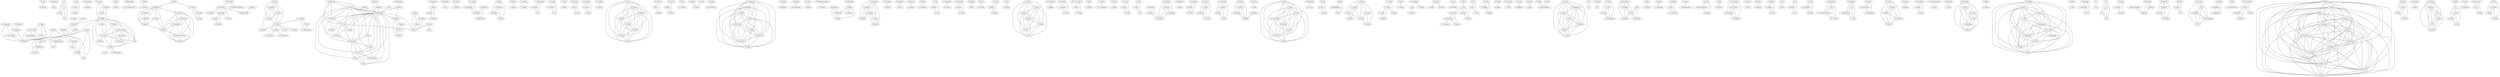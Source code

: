 strict graph authors {
	"M. Broy" -- "M. Wirsing";
	"M. Wirsing" -- "M. Broy";
	"T. Nicholson" -- "N. Foo";
	"N. Foo" -- "T. Nicholson";
	"A. V." -- "L. S.";
	"A. V." -- "S. Ravi";
	"A. V." -- "U. D.";
	"L. S." -- "A. V.";
	"L. S." -- "S. Ravi";
	"L. S." -- "U. D.";
	"S. Ravi" -- "A. V.";
	"S. Ravi" -- "L. S.";
	"S. Ravi" -- "U. D.";
	"U. D." -- "A. V.";
	"U. D." -- "L. S.";
	"U. D." -- "S. Ravi";
	"A. Aho" -- "R. Sethi";
	"A. Aho" -- "J. Ullman";
	"R. Sethi" -- "A. Aho";
	"R. Sethi" -- "J. Ullman";
	"J. Ullman" -- "A. Aho";
	"J. Ullman" -- "R. Sethi";
	"B. Kernighan" -- "D. Ritchie";
	"D. Ritchie" -- "B. Kernighan";
	"T. Reps" -- "C. Marceau";
	"T. Reps" -- "T. Teitelbaum";
	"C. Marceau" -- "T. Reps";
	"C. Marceau" -- "T. Teitelbaum";
	"T. Teitelbaum" -- "T. Reps";
	"T. Teitelbaum" -- "C. Marceau";
	"T. Reps" -- "T. Teitelbaum";
	"T. Teitelbaum" -- "T. Reps";
	"T. Reps" -- "T. Teitelbaum";
	"T. Teitelbaum" -- "T. Reps";
	"T. Reps" -- "T. Teitelbaum";
	"T. Reps" -- "A. Demers";
	"T. Teitelbaum" -- "T. Reps";
	"T. Teitelbaum" -- "A. Demers";
	"A. Demers" -- "T. Reps";
	"A. Demers" -- "T. Teitelbaum";
	"T. Teitelbaum" -- "T. Reps";
	"T. Reps" -- "T. Teitelbaum";
	"F. Jalili" -- "J. Gallier";
	"J. Gallier" -- "F. Jalili";
	"P. Rechenberg" -- "H. {M\"ossenb\"ock}";
	"H. {M\"ossenb\"ock}" -- "P. Rechenberg";
	"C. Fedele" -- "O. Lecarme";
	"O. Lecarme" -- "C. Fedele";
	"C. Fedele" -- "O. Lecarme";
	"O. Lecarme" -- "C. Fedele";
	"E. Klein" -- "K. Koskimies";
	"K. Koskimies" -- "E. Klein";
	"K. Koskimies" -- "T. Elomaa";
	"K. Koskimies" -- "T. Lehtonen";
	"K. Koskimies" -- "J. Paakki";
	"T. Elomaa" -- "K. Koskimies";
	"T. Elomaa" -- "T. Lehtonen";
	"T. Elomaa" -- "J. Paakki";
	"T. Lehtonen" -- "K. Koskimies";
	"T. Lehtonen" -- "T. Elomaa";
	"T. Lehtonen" -- "J. Paakki";
	"J. Paakki" -- "K. Koskimies";
	"J. Paakki" -- "T. Elomaa";
	"J. Paakki" -- "T. Lehtonen";
	"K. Koskimies" -- "J. Paakki";
	"J. Paakki" -- "K. Koskimies";
	"K. Koskimies" -- "O. Nurmi";
	"K. Koskimies" -- "J. Paakki";
	"K. Koskimies" -- "S. Sippu";
	"O. Nurmi" -- "K. Koskimies";
	"O. Nurmi" -- "J. Paakki";
	"O. Nurmi" -- "S. Sippu";
	"J. Paakki" -- "K. Koskimies";
	"J. Paakki" -- "O. Nurmi";
	"J. Paakki" -- "S. Sippu";
	"S. Sippu" -- "K. Koskimies";
	"S. Sippu" -- "O. Nurmi";
	"S. Sippu" -- "J. Paakki";
	"K. Koskimies" -- "K. {R\"aih\"a}";
	"K. {R\"aih\"a}" -- "K. Koskimies";
	"B. Courcelle" -- "P. Deransart";
	"P. Deransart" -- "B. Courcelle";
	"B. Courcelle" -- "P. Franchi-Zannettacci";
	"P. Franchi-Zannettacci" -- "B. Courcelle";
	"B. Courcelle" -- "P. Franchi-Zannettacci";
	"P. Franchi-Zannettacci" -- "B. Courcelle";
	"P. Deransart" -- "G. Ferrand";
	"G. Ferrand" -- "P. Deransart";
	"P. Deransart" -- "J. Maluszynski";
	"J. Maluszynski" -- "P. Deransart";
	"P. Deransart" -- "M. Jourdan";
	"P. Deransart" -- "B. Lorho";
	"M. Jourdan" -- "P. Deransart";
	"M. Jourdan" -- "B. Lorho";
	"B. Lorho" -- "P. Deransart";
	"B. Lorho" -- "M. Jourdan";
	"P. Deransart" -- "M. Jourdan";
	"P. Deransart" -- "B. Lorho";
	"M. Jourdan" -- "P. Deransart";
	"M. Jourdan" -- "B. Lorho";
	"B. Lorho" -- "P. Deransart";
	"B. Lorho" -- "M. Jourdan";
	"P. Deransart" -- "M. Jourdan";
	"P. Deransart" -- "B. Lorho";
	"M. Jourdan" -- "P. Deransart";
	"M. Jourdan" -- "B. Lorho";
	"B. Lorho" -- "P. Deransart";
	"B. Lorho" -- "M. Jourdan";
	"P. Deransart" -- "M. Jourdan";
	"P. Deransart" -- "B. Lorho";
	"M. Jourdan" -- "P. Deransart";
	"M. Jourdan" -- "B. Lorho";
	"B. Lorho" -- "P. Deransart";
	"B. Lorho" -- "M. Jourdan";
	"M. Jourdan" -- "C. Bellec";
	"M. Jourdan" -- "D. Parigot";
	"C. Bellec" -- "M. Jourdan";
	"C. Bellec" -- "D. Parigot";
	"D. Parigot" -- "M. Jourdan";
	"D. Parigot" -- "C. Bellec";
	"M. Jourdan" -- "D. Parigot";
	"D. Parigot" -- "M. Jourdan";
	"K. {R\"aih\"a}" -- "M. Saarinen";
	"K. {R\"aih\"a}" -- "M. Sarjakoski
";
	"K. {R\"aih\"a}" -- "S. Sippu";
	"K. {R\"aih\"a}" -- "E. Soisalon-Soininen";
	"K. {R\"aih\"a}" -- "M. Tienari";
	"M. Saarinen" -- "K. {R\"aih\"a}";
	"M. Saarinen" -- "M. Sarjakoski
";
	"M. Saarinen" -- "S. Sippu";
	"M. Saarinen" -- "E. Soisalon-Soininen";
	"M. Saarinen" -- "M. Tienari";
	"M. Sarjakoski
" -- "K. {R\"aih\"a}";
	"M. Sarjakoski
" -- "M. Saarinen";
	"M. Sarjakoski
" -- "S. Sippu";
	"M. Sarjakoski
" -- "E. Soisalon-Soininen";
	"M. Sarjakoski
" -- "M. Tienari";
	"S. Sippu" -- "K. {R\"aih\"a}";
	"S. Sippu" -- "M. Saarinen";
	"S. Sippu" -- "M. Sarjakoski
";
	"S. Sippu" -- "E. Soisalon-Soininen";
	"S. Sippu" -- "M. Tienari";
	"E. Soisalon-Soininen" -- "K. {R\"aih\"a}";
	"E. Soisalon-Soininen" -- "M. Saarinen";
	"E. Soisalon-Soininen" -- "M. Sarjakoski
";
	"E. Soisalon-Soininen" -- "S. Sippu";
	"E. Soisalon-Soininen" -- "M. Tienari";
	"M. Tienari" -- "K. {R\"aih\"a}";
	"M. Tienari" -- "M. Saarinen";
	"M. Tienari" -- "M. Sarjakoski
";
	"M. Tienari" -- "S. Sippu";
	"M. Tienari" -- "E. Soisalon-Soininen";
	"W. Waite" -- "G. Goos";
	"G. Goos" -- "W. Waite";
	"L. Barbosa" -- "P. Henriques";
	"P. Henriques" -- "L. Barbosa";
	"J. Almeida" -- "L. Barbosa";
	"L. Barbosa" -- "J. Almeida";
	"J. Almeida" -- "J. Barros";
	"J. Almeida" -- "P. Castro";
	"J. Almeida" -- "F. Madeira";
	"J. Barros" -- "J. Almeida";
	"J. Barros" -- "P. Castro";
	"J. Barros" -- "F. Madeira";
	"P. Castro" -- "J. Almeida";
	"P. Castro" -- "J. Barros";
	"P. Castro" -- "F. Madeira";
	"F. Madeira" -- "J. Almeida";
	"F. Madeira" -- "J. Barros";
	"F. Madeira" -- "P. Castro";
	"L. Barroca" -- "P. Henriques";
	"P. Henriques" -- "L. Barroca";
	"P. Henriques" -- "J. Almeida";
	"J. Almeida" -- "P. Henriques";
	"P. Henriques" -- "J. Almeida";
	"J. Almeida" -- "P. Henriques";
	"F. Martins" -- "J. AlmeidaJ.";
	"F. Martins" -- "P. Henriques";
	"J. AlmeidaJ." -- "F. Martins";
	"J. AlmeidaJ." -- "P. Henriques";
	"P. Henriques" -- "F. Martins";
	"P. Henriques" -- "J. AlmeidaJ.";
	"L. Pinto" -- "P. Henriques";
	"P. Henriques" -- "L. Pinto";
	"U. Kastens" -- "B. Hutt";
	"U. Kastens" -- "E. Zimmermann";
	"B. Hutt" -- "U. Kastens";
	"B. Hutt" -- "E. Zimmermann";
	"E. Zimmermann" -- "U. Kastens";
	"E. Zimmermann" -- "B. Hutt";
	"Y. Yamashita" -- "I. Nakata";
	"I. Nakata" -- "Y. Yamashita";
	"I. Nakata" -- "M. Sassa";
	"M. Sassa" -- "I. Nakata";
	"M. Sassa" -- "H. Ishizuka";
	"M. Sassa" -- "I. Nakata";
	"H. Ishizuka" -- "M. Sassa";
	"H. Ishizuka" -- "I. Nakata";
	"I. Nakata" -- "M. Sassa";
	"I. Nakata" -- "H. Ishizuka";
	"M. Sassa" -- "H. Ishizuka";
	"M. Sassa" -- "I. Nakata";
	"H. Ishizuka" -- "M. Sassa";
	"H. Ishizuka" -- "I. Nakata";
	"I. Nakata" -- "M. Sassa";
	"I. Nakata" -- "H. Ishizuka";
	"J. Engelfriet" -- "G. Fil\`e";
	"G. Fil\`e" -- "J. Engelfriet";
	"P. Lipps" -- "U. M{\"o}ncke";
	"P. Lipps" -- "R. Wilhelm";
	"U. M{\"o}ncke" -- "P. Lipps";
	"U. M{\"o}ncke" -- "R. Wilhelm";
	"R. Wilhelm" -- "P. Lipps";
	"R. Wilhelm" -- "U. M{\"o}ncke";
	"P. Lipps" -- "U. M{\"o}ncke";
	"P. Lipps" -- "M. Olk";
	"P. Lipps" -- "R. Wilhelm";
	"U. M{\"o}ncke" -- "P. Lipps";
	"U. M{\"o}ncke" -- "M. Olk";
	"U. M{\"o}ncke" -- "R. Wilhelm";
	"M. Olk" -- "P. Lipps";
	"M. Olk" -- "U. M{\"o}ncke";
	"M. Olk" -- "R. Wilhelm";
	"R. Wilhelm" -- "P. Lipps";
	"R. Wilhelm" -- "U. M{\"o}ncke";
	"R. Wilhelm" -- "M. Olk";
	"U. M{\"o}ncke" -- "B. Weisgerber";
	"U. M{\"o}ncke" -- "R. Wilhelm";
	"B. Weisgerber" -- "U. M{\"o}ncke";
	"B. Weisgerber" -- "R. Wilhelm";
	"R. Wilhelm" -- "U. M{\"o}ncke";
	"R. Wilhelm" -- "B. Weisgerber";
	"M. Greim" -- "{. Pistorius";
	"{. Pistorius" -- "M. Greim";
	"H. Ganzinger" -- "R. Giegerich";
	"R. Giegerich" -- "H. Ganzinger";
	"H. Ganzinger" -- "R. Giegerich";
	"H. Ganzinger" -- "U. {M\"{o}ncke}
";
	"H. Ganzinger" -- "R. Wilhelm";
	"R. Giegerich" -- "H. Ganzinger";
	"R. Giegerich" -- "U. {M\"{o}ncke}
";
	"R. Giegerich" -- "R. Wilhelm";
	"U. {M\"{o}ncke}
" -- "H. Ganzinger";
	"U. {M\"{o}ncke}
" -- "R. Giegerich";
	"U. {M\"{o}ncke}
" -- "R. Wilhelm";
	"R. Wilhelm" -- "H. Ganzinger";
	"R. Wilhelm" -- "R. Giegerich";
	"R. Wilhelm" -- "U. {M\"{o}ncke}
";
	"G. Bartmuss" -- "R. Giegerich";
	"R. Giegerich" -- "G. Bartmuss";
	"M. Gaudel" -- "P. Deschamps";
	"M. Gaudel" -- "M. Mazaud";
	"P. Deschamps" -- "M. Gaudel";
	"P. Deschamps" -- "M. Mazaud";
	"M. Mazaud" -- "M. Gaudel";
	"M. Mazaud" -- "P. Deschamps";
	"A. Despland" -- "M. Mazaud";
	"A. Despland" -- "R. Rokotozafy";
	"M. Mazaud" -- "A. Despland";
	"M. Mazaud" -- "R. Rokotozafy";
	"R. Rokotozafy" -- "A. Despland";
	"R. Rokotozafy" -- "M. Mazaud";
	"M. Mazaud" -- "R. Rokotozafy";
	"M. Mazaud" -- "A. Despland";
	"R. Rokotozafy" -- "M. Mazaud";
	"R. Rokotozafy" -- "A. Despland";
	"A. Despland" -- "M. Mazaud";
	"A. Despland" -- "R. Rokotozafy";
	"J. Tolzki" -- "T. Gyim\'othi";
	"J. Tolzki" -- "T. Horvcith
";
	"J. Tolzki" -- "F. Kocsiz";
	"T. Gyim\'othi" -- "J. Tolzki";
	"T. Gyim\'othi" -- "T. Horvcith
";
	"T. Gyim\'othi" -- "F. Kocsiz";
	"T. Horvcith
" -- "J. Tolzki";
	"T. Horvcith
" -- "T. Gyim\'othi";
	"T. Horvcith
" -- "F. Kocsiz";
	"F. Kocsiz" -- "J. Tolzki";
	"F. Kocsiz" -- "T. Gyim\'othi";
	"F. Kocsiz" -- "T. Horvcith
";
	"F. Pereira" -- "D. Warren";
	"D. Warren" -- "F. Pereira";
	"L. Sterling" -- "E. Shapiro";
	"E. Shapiro" -- "L. Sterling";
	"U. Nilsson" -- "J. Maluszynski";
	"J. Maluszynski" -- "U. Nilsson";
	"Y. Matsumoto" -- "H. Tanaka";
	"Y. Matsumoto" -- "H. al";
	"H. Tanaka" -- "Y. Matsumoto";
	"H. Tanaka" -- "H. al";
	"H. al" -- "Y. Matsumoto";
	"H. al" -- "H. Tanaka";
	"K. Uehara" -- "R. Ochitani";
	"K. Uehara" -- "O. al";
	"R. Ochitani" -- "K. Uehara";
	"R. Ochitani" -- "O. al";
	"O. al" -- "K. Uehara";
	"O. al" -- "R. Ochitani";
	"J. Cohen" -- "T. Hickey";
	"T. Hickey" -- "J. Cohen";
	"E. Klein" -- "M. Martin";
	"M. Martin" -- "E. Klein";
	"U. Kastens" -- "W. Waite";
	"W. Waite" -- "U. Kastens";
	"W. Waite" -- "A. Sloane";
	"A. Sloane" -- "W. Waite";
	"R. Gray" -- "V. Heuring";
	"R. Gray" -- "S. Kram";
	"R. Gray" -- "A. Sloam";
	"R. Gray" -- "W. Waite";
	"V. Heuring" -- "R. Gray";
	"V. Heuring" -- "S. Kram";
	"V. Heuring" -- "A. Sloam";
	"V. Heuring" -- "W. Waite";
	"S. Kram" -- "R. Gray";
	"S. Kram" -- "V. Heuring";
	"S. Kram" -- "A. Sloam";
	"S. Kram" -- "W. Waite";
	"A. Sloam" -- "R. Gray";
	"A. Sloam" -- "V. Heuring";
	"A. Sloam" -- "S. Kram";
	"A. Sloam" -- "W. Waite";
	"W. Waite" -- "R. Gray";
	"W. Waite" -- "V. Heuring";
	"W. Waite" -- "S. Kram";
	"W. Waite" -- "A. Sloam";
	"V. Heuring" -- "W. Waite";
	"V. Heuring" -- "G. Fischer";
	"W. Waite" -- "V. Heuring";
	"W. Waite" -- "G. Fischer";
	"G. Fischer" -- "V. Heuring";
	"G. Fischer" -- "W. Waite";
	"W. Waite" -- "J. Grosch";
	"W. Waite" -- "F. {Schr\"oer}";
	"J. Grosch" -- "W. Waite";
	"J. Grosch" -- "F. {Schr\"oer}";
	"F. {Schr\"oer}" -- "W. Waite";
	"F. {Schr\"oer}" -- "J. Grosch";
	"J. Grosch" -- "H. Emmelmann";
	"H. Emmelmann" -- "J. Grosch";
	"E. Pimenta" -- "I. Silva";
	"E. Pimenta" -- "M. Vivas";
	"I. Silva" -- "E. Pimenta";
	"I. Silva" -- "M. Vivas";
	"M. Vivas" -- "E. Pimenta";
	"M. Vivas" -- "I. Silva";
	"J. Carvalhal" -- "M. Coelho
";
	"J. Carvalhal" -- "J. Santo";
	"M. Coelho
" -- "J. Carvalhal";
	"M. Coelho
" -- "J. Santo";
	"J. Santo" -- "J. Carvalhal";
	"J. Santo" -- "M. Coelho
";
	"C. Mendes" -- "D. Duarte";
	"D. Duarte" -- "C. Mendes";
	"M. Frade" -- "Jos\'{e";
	"Jos\'{e" -- "M. Frade";
	"A. Alves" -- "A. Amador";
	"A. Alves" -- "A. Miranda";
	"A. Alves" -- "C. Ribeiro";
	"A. Alves" -- "F. Ferreira";
	"A. Alves" -- "J. Moreira";
	"A. Alves" -- "L. Ferreira";
	"A. Alves" -- "L. Neves";
	"A. Amador" -- "A. Alves";
	"A. Amador" -- "A. Miranda";
	"A. Amador" -- "C. Ribeiro";
	"A. Amador" -- "F. Ferreira";
	"A. Amador" -- "J. Moreira";
	"A. Amador" -- "L. Ferreira";
	"A. Amador" -- "L. Neves";
	"A. Miranda" -- "A. Alves";
	"A. Miranda" -- "A. Amador";
	"A. Miranda" -- "C. Ribeiro";
	"A. Miranda" -- "F. Ferreira";
	"A. Miranda" -- "J. Moreira";
	"A. Miranda" -- "L. Ferreira";
	"A. Miranda" -- "L. Neves";
	"C. Ribeiro" -- "A. Alves";
	"C. Ribeiro" -- "A. Amador";
	"C. Ribeiro" -- "A. Miranda";
	"C. Ribeiro" -- "F. Ferreira";
	"C. Ribeiro" -- "J. Moreira";
	"C. Ribeiro" -- "L. Ferreira";
	"C. Ribeiro" -- "L. Neves";
	"F. Ferreira" -- "A. Alves";
	"F. Ferreira" -- "A. Amador";
	"F. Ferreira" -- "A. Miranda";
	"F. Ferreira" -- "C. Ribeiro";
	"F. Ferreira" -- "J. Moreira";
	"F. Ferreira" -- "L. Ferreira";
	"F. Ferreira" -- "L. Neves";
	"J. Moreira" -- "A. Alves";
	"J. Moreira" -- "A. Amador";
	"J. Moreira" -- "A. Miranda";
	"J. Moreira" -- "C. Ribeiro";
	"J. Moreira" -- "F. Ferreira";
	"J. Moreira" -- "L. Ferreira";
	"J. Moreira" -- "L. Neves";
	"L. Ferreira" -- "A. Alves";
	"L. Ferreira" -- "A. Amador";
	"L. Ferreira" -- "A. Miranda";
	"L. Ferreira" -- "C. Ribeiro";
	"L. Ferreira" -- "F. Ferreira";
	"L. Ferreira" -- "J. Moreira";
	"L. Ferreira" -- "L. Neves";
	"L. Neves" -- "A. Alves";
	"L. Neves" -- "A. Amador";
	"L. Neves" -- "A. Miranda";
	"L. Neves" -- "C. Ribeiro";
	"L. Neves" -- "F. Ferreira";
	"L. Neves" -- "J. Moreira";
	"L. Neves" -- "L. Ferreira";
	"H. Pereira" -- "J. Silva";
	"H. Pereira" -- "J. Ribeiro";
	"J. Silva" -- "H. Pereira";
	"J. Silva" -- "J. Ribeiro";
	"J. Ribeiro" -- "H. Pereira";
	"J. Ribeiro" -- "J. Silva";
	"R. Soares" -- "J. Bigas";
	"R. Soares" -- "P. Areias";
	"J. Bigas" -- "R. Soares";
	"J. Bigas" -- "P. Areias";
	"P. Areias" -- "R. Soares";
	"P. Areias" -- "J. Bigas";
	"P. Silva" -- "A. Ferreira";
	"A. Ferreira" -- "P. Silva";
	"P. Silva" -- "A. Ferreira";
	"A. Ferreira" -- "P. Silva";
	"P. Silva" -- "A. Ferreira";
	"A. Ferreira" -- "P. Silva";
	"P. Silva" -- "A. Ferreira";
	"A. Ferreira" -- "P. Silva";
	"P. Silva" -- "A. Ferreira";
	"A. Ferreira" -- "P. Silva";
	"J. Mendes" -- "A. Roeck";
	"A. Roeck" -- "J. Mendes";
	"S. Steel" -- "A. Roeck";
	"A. Roeck" -- "S. Steel";
	"T. Sergent" -- "B. Berthomieu";
	"B. Berthomieu" -- "T. Sergent";
	"B. Magnusson" -- "M. Bengtsson";
	"B. Magnusson" -- "L. Dahlin";
	"B. Magnusson" -- "G. Fries
";
	"B. Magnusson" -- "A. Gustavsson";
	"B. Magnusson" -- "G. Hedin";
	"B. Magnusson" -- "S. {Min\"or}";
	"B. Magnusson" -- "D. Oscarsson
";
	"B. Magnusson" -- "M. Taube";
	"M. Bengtsson" -- "B. Magnusson";
	"M. Bengtsson" -- "L. Dahlin";
	"M. Bengtsson" -- "G. Fries
";
	"M. Bengtsson" -- "A. Gustavsson";
	"M. Bengtsson" -- "G. Hedin";
	"M. Bengtsson" -- "S. {Min\"or}";
	"M. Bengtsson" -- "D. Oscarsson
";
	"M. Bengtsson" -- "M. Taube";
	"L. Dahlin" -- "B. Magnusson";
	"L. Dahlin" -- "M. Bengtsson";
	"L. Dahlin" -- "G. Fries
";
	"L. Dahlin" -- "A. Gustavsson";
	"L. Dahlin" -- "G. Hedin";
	"L. Dahlin" -- "S. {Min\"or}";
	"L. Dahlin" -- "D. Oscarsson
";
	"L. Dahlin" -- "M. Taube";
	"G. Fries
" -- "B. Magnusson";
	"G. Fries
" -- "M. Bengtsson";
	"G. Fries
" -- "L. Dahlin";
	"G. Fries
" -- "A. Gustavsson";
	"G. Fries
" -- "G. Hedin";
	"G. Fries
" -- "S. {Min\"or}";
	"G. Fries
" -- "D. Oscarsson
";
	"G. Fries
" -- "M. Taube";
	"A. Gustavsson" -- "B. Magnusson";
	"A. Gustavsson" -- "M. Bengtsson";
	"A. Gustavsson" -- "L. Dahlin";
	"A. Gustavsson" -- "G. Fries
";
	"A. Gustavsson" -- "G. Hedin";
	"A. Gustavsson" -- "S. {Min\"or}";
	"A. Gustavsson" -- "D. Oscarsson
";
	"A. Gustavsson" -- "M. Taube";
	"G. Hedin" -- "B. Magnusson";
	"G. Hedin" -- "M. Bengtsson";
	"G. Hedin" -- "L. Dahlin";
	"G. Hedin" -- "G. Fries
";
	"G. Hedin" -- "A. Gustavsson";
	"G. Hedin" -- "S. {Min\"or}";
	"G. Hedin" -- "D. Oscarsson
";
	"G. Hedin" -- "M. Taube";
	"S. {Min\"or}" -- "B. Magnusson";
	"S. {Min\"or}" -- "M. Bengtsson";
	"S. {Min\"or}" -- "L. Dahlin";
	"S. {Min\"or}" -- "G. Fries
";
	"S. {Min\"or}" -- "A. Gustavsson";
	"S. {Min\"or}" -- "G. Hedin";
	"S. {Min\"or}" -- "D. Oscarsson
";
	"S. {Min\"or}" -- "M. Taube";
	"D. Oscarsson
" -- "B. Magnusson";
	"D. Oscarsson
" -- "M. Bengtsson";
	"D. Oscarsson
" -- "L. Dahlin";
	"D. Oscarsson
" -- "G. Fries
";
	"D. Oscarsson
" -- "A. Gustavsson";
	"D. Oscarsson
" -- "G. Hedin";
	"D. Oscarsson
" -- "S. {Min\"or}";
	"D. Oscarsson
" -- "M. Taube";
	"M. Taube" -- "B. Magnusson";
	"M. Taube" -- "M. Bengtsson";
	"M. Taube" -- "L. Dahlin";
	"M. Taube" -- "G. Fries
";
	"M. Taube" -- "A. Gustavsson";
	"M. Taube" -- "G. Hedin";
	"M. Taube" -- "S. {Min\"or}";
	"M. Taube" -- "D. Oscarsson
";
	"Y. Shinode" -- "T. Katayama";
	"T. Katayama" -- "Y. Shinode";
	"H. Boehm" -- "W. Zwaenepoel";
	"W. Zwaenepoel" -- "H. Boehm";
	"G. Kaiser" -- "S. Kaplan";
	"S. Kaplan" -- "G. Kaiser";
	"S. Kaplan" -- "G. Kaiser";
	"G. Kaiser" -- "S. Kaplan";
	"S. Kaplan" -- "G. Kaiser";
	"G. Kaiser" -- "S. Kaplan";
	"G. Papakonstantinou" -- "P. Tsanakas";
	"P. Tsanakas" -- "G. Papakonstantinou";
	"M. Kuiper" -- "A. Dijkstra";
	"A. Dijkstra" -- "M. Kuiper";
	"M. Walsteijn" -- "M. Kuiper";
	"M. Kuiper" -- "M. Walsteijn";
	"M. Kuiper" -- "S. Swierstra";
	"S. Swierstra" -- "M. Kuiper";
	"M. Pennings" -- "S. Swierstra";
	"M. Pennings" -- "H. Vogt";
	"S. Swierstra" -- "M. Pennings";
	"S. Swierstra" -- "H. Vogt";
	"H. Vogt" -- "M. Pennings";
	"H. Vogt" -- "S. Swierstra";
	"S. Swierstra" -- "H. Vogt";
	"H. Vogt" -- "S. Swierstra";
	"H. Vogt" -- "S. Swierstra";
	"H. Vogt" -- "M. Kuiper";
	"S. Swierstra" -- "H. Vogt";
	"S. Swierstra" -- "M. Kuiper";
	"M. Kuiper" -- "H. Vogt";
	"M. Kuiper" -- "S. Swierstra";
	"S. Swierstra" -- "H. Vogt";
	"H. Vogt" -- "S. Swierstra";
	"H. Vogt" -- "S. Swierstra";
	"H. Vogt" -- "M. Kuiper";
	"S. Swierstra" -- "H. Vogt";
	"S. Swierstra" -- "M. Kuiper";
	"M. Kuiper" -- "H. Vogt";
	"M. Kuiper" -- "S. Swierstra";
	"A. Sernadas" -- "J. Fiadeiro";
	"A. Sernadas" -- "C. Sernadas";
	"A. Sernadas" -- "H. Ehrich";
	"J. Fiadeiro" -- "A. Sernadas";
	"J. Fiadeiro" -- "C. Sernadas";
	"J. Fiadeiro" -- "H. Ehrich";
	"C. Sernadas" -- "A. Sernadas";
	"C. Sernadas" -- "J. Fiadeiro";
	"C. Sernadas" -- "H. Ehrich";
	"H. Ehrich" -- "A. Sernadas";
	"H. Ehrich" -- "J. Fiadeiro";
	"H. Ehrich" -- "C. Sernadas";
	"A. Sernadas" -- "C. Sernadas";
	"A. Sernadas" -- "J. Costa";
	"A. Sernadas" -- "P. Gouveia";
	"C. Sernadas" -- "A. Sernadas";
	"C. Sernadas" -- "J. Costa";
	"C. Sernadas" -- "P. Gouveia";
	"J. Costa" -- "A. Sernadas";
	"J. Costa" -- "C. Sernadas";
	"J. Costa" -- "P. Gouveia";
	"P. Gouveia" -- "A. Sernadas";
	"P. Gouveia" -- "C. Sernadas";
	"P. Gouveia" -- "J. Costa";
	"J. Costa" -- "A. Sernadas";
	"J. Costa" -- "C. Sernadas";
	"A. Sernadas" -- "J. Costa";
	"A. Sernadas" -- "C. Sernadas";
	"C. Sernadas" -- "J. Costa";
	"C. Sernadas" -- "A. Sernadas";
	"J. Costa" -- "A. Sernadas";
	"J. Costa" -- "C. Sernadas";
	"A. Sernadas" -- "J. Costa";
	"A. Sernadas" -- "C. Sernadas";
	"C. Sernadas" -- "J. Costa";
	"C. Sernadas" -- "A. Sernadas";
	"E. Morgado" -- "J. Martins";
	"J. Martins" -- "E. Morgado";
	"J. Mendes" -- "A. Roeck";
	"A. Roeck" -- "J. Mendes";
	"S. Steel" -- "A. Roeck";
	"A. Roeck" -- "S. Steel";
	"M. Barnsley" -- "A. Sloan";
	"A. Sloan" -- "M. Barnsley";
	"R. Hascoet" -- "J. Fumeron";
	"J. Fumeron" -- "R. Hascoet";
	"N. Wirth" -- "J. Gutknecht";
	"J. Gutknecht" -- "N. Wirth";
	"A. Feg" -- "T. Kikuno";
	"A. Feg" -- "K. Torii";
	"T. Kikuno" -- "A. Feg";
	"T. Kikuno" -- "K. Torii";
	"K. Torii" -- "A. Feg";
	"K. Torii" -- "T. Kikuno";
	"C. Numaoka" -- "M. Tokoro";
	"M. Tokoro" -- "C. Numaoka";
	"J. McCormak" -- "P. Asente";
	"J. McCormak" -- "R. Swick";
	"P. Asente" -- "J. McCormak";
	"P. Asente" -- "R. Swick";
	"R. Swick" -- "J. McCormak";
	"R. Swick" -- "P. Asente";
	"J. Heering" -- "P. Klint";
	"P. Klint" -- "J. Heering";
	"M. Mernik" -- "V. Zumer";
	"M. Mernik" -- "M. Lenic";
	"M. Mernik" -- "E. Avdicausevic";
	"V. Zumer" -- "M. Mernik";
	"V. Zumer" -- "M. Lenic";
	"V. Zumer" -- "E. Avdicausevic";
	"M. Lenic" -- "M. Mernik";
	"M. Lenic" -- "V. Zumer";
	"M. Lenic" -- "E. Avdicausevic";
	"E. Avdicausevic" -- "M. Mernik";
	"E. Avdicausevic" -- "V. Zumer";
	"E. Avdicausevic" -- "M. Lenic";
	"M. Mernik" -- "M. Lenic";
	"M. Mernik" -- "E. Avdicausevic";
	"M. Mernik" -- "V. Zumer";
	"M. Lenic" -- "M. Mernik";
	"M. Lenic" -- "E. Avdicausevic";
	"M. Lenic" -- "V. Zumer";
	"E. Avdicausevic" -- "M. Mernik";
	"E. Avdicausevic" -- "M. Lenic";
	"E. Avdicausevic" -- "V. Zumer";
	"V. Zumer" -- "M. Mernik";
	"V. Zumer" -- "M. Lenic";
	"V. Zumer" -- "E. Avdicausevic";
	"M. Mernik" -- "V. Zumer";
	"V. Zumer" -- "M. Mernik";
	"M. Mernik" -- "P. Henriques";
	"M. Mernik" -- "T. Kosar";
	"M. Mernik" -- "M. Varanda";
	"M. Mernik" -- "V. Zumer";
	"P. Henriques" -- "M. Mernik";
	"P. Henriques" -- "T. Kosar";
	"P. Henriques" -- "M. Varanda";
	"P. Henriques" -- "V. Zumer";
	"T. Kosar" -- "M. Mernik";
	"T. Kosar" -- "P. Henriques";
	"T. Kosar" -- "M. Varanda";
	"T. Kosar" -- "V. Zumer";
	"M. Varanda" -- "M. Mernik";
	"M. Varanda" -- "P. Henriques";
	"M. Varanda" -- "T. Kosar";
	"M. Varanda" -- "V. Zumer";
	"V. Zumer" -- "M. Mernik";
	"V. Zumer" -- "P. Henriques";
	"V. Zumer" -- "T. Kosar";
	"V. Zumer" -- "M. Varanda";
	"T. Kosar" -- "M. Mernik";
	"T. Kosar" -- "P. Henriques";
	"T. Kosar" -- "M. Varanda";
	"T. Kosar" -- "V. Zumer";
	"M. Mernik" -- "T. Kosar";
	"M. Mernik" -- "P. Henriques";
	"M. Mernik" -- "M. Varanda";
	"M. Mernik" -- "V. Zumer";
	"P. Henriques" -- "T. Kosar";
	"P. Henriques" -- "M. Mernik";
	"P. Henriques" -- "M. Varanda";
	"P. Henriques" -- "V. Zumer";
	"M. Varanda" -- "T. Kosar";
	"M. Varanda" -- "M. Mernik";
	"M. Varanda" -- "P. Henriques";
	"M. Varanda" -- "V. Zumer";
	"V. Zumer" -- "T. Kosar";
	"V. Zumer" -- "M. Mernik";
	"V. Zumer" -- "P. Henriques";
	"V. Zumer" -- "M. Varanda";
	"P. Henriques" -- "T. Kosar";
	"P. Henriques" -- "M. Mernik";
	"P. Henriques" -- "M. Varanda";
	"P. Henriques" -- "V. Zumer";
	"T. Kosar" -- "P. Henriques";
	"T. Kosar" -- "M. Mernik";
	"T. Kosar" -- "M. Varanda";
	"T. Kosar" -- "V. Zumer";
	"M. Mernik" -- "P. Henriques";
	"M. Mernik" -- "T. Kosar";
	"M. Mernik" -- "M. Varanda";
	"M. Mernik" -- "V. Zumer";
	"M. Varanda" -- "P. Henriques";
	"M. Varanda" -- "T. Kosar";
	"M. Varanda" -- "M. Mernik";
	"M. Varanda" -- "V. Zumer";
	"V. Zumer" -- "P. Henriques";
	"V. Zumer" -- "T. Kosar";
	"V. Zumer" -- "M. Mernik";
	"V. Zumer" -- "M. Varanda";
	"M. Varanda" -- "P. Henriques";
	"P. Henriques" -- "M. Varanda";
	"P. Henriques" -- "M. Varanda";
	"P. Henriques" -- "M. Mernik";
	"P. Henriques" -- "M. Lenic";
	"M. Varanda" -- "P. Henriques";
	"M. Varanda" -- "M. Mernik";
	"M. Varanda" -- "M. Lenic";
	"M. Mernik" -- "P. Henriques";
	"M. Mernik" -- "M. Varanda";
	"M. Mernik" -- "M. Lenic";
	"M. Lenic" -- "P. Henriques";
	"M. Lenic" -- "M. Varanda";
	"M. Lenic" -- "M. Mernik";
	"M. Varanda" -- "P. Henriques";
	"P. Henriques" -- "M. Varanda";
	"P. Henriques" -- "M. Varanda";
	"P. Henriques" -- "M. Mernik";
	"P. Henriques" -- "M. Lenic";
	"P. Henriques" -- "J. Gray";
	"P. Henriques" -- "H. Wu";
	"M. Varanda" -- "P. Henriques";
	"M. Varanda" -- "M. Mernik";
	"M. Varanda" -- "M. Lenic";
	"M. Varanda" -- "J. Gray";
	"M. Varanda" -- "H. Wu";
	"M. Mernik" -- "P. Henriques";
	"M. Mernik" -- "M. Varanda";
	"M. Mernik" -- "M. Lenic";
	"M. Mernik" -- "J. Gray";
	"M. Mernik" -- "H. Wu";
	"M. Lenic" -- "P. Henriques";
	"M. Lenic" -- "M. Varanda";
	"M. Lenic" -- "M. Mernik";
	"M. Lenic" -- "J. Gray";
	"M. Lenic" -- "H. Wu";
	"J. Gray" -- "P. Henriques";
	"J. Gray" -- "M. Varanda";
	"J. Gray" -- "M. Mernik";
	"J. Gray" -- "M. Lenic";
	"J. Gray" -- "H. Wu";
	"H. Wu" -- "P. Henriques";
	"H. Wu" -- "M. Varanda";
	"H. Wu" -- "M. Mernik";
	"H. Wu" -- "M. Lenic";
	"H. Wu" -- "J. Gray";
	"D. Rebernak" -- "M. Mernik";
	"D. Rebernak" -- "P. Henriques";
	"D. Rebernak" -- "M. Varanda";
	"M. Mernik" -- "D. Rebernak";
	"M. Mernik" -- "P. Henriques";
	"M. Mernik" -- "M. Varanda";
	"P. Henriques" -- "D. Rebernak";
	"P. Henriques" -- "M. Mernik";
	"P. Henriques" -- "M. Varanda";
	"M. Varanda" -- "D. Rebernak";
	"M. Varanda" -- "M. Mernik";
	"M. Varanda" -- "P. Henriques";
	"D. Rebernak" -- "M. Mernik";
	"D. Rebernak" -- "P. Henriques";
	"D. Rebernak" -- "D. Cruz";
	"D. Rebernak" -- "M. Varanda";
	"M. Mernik" -- "D. Rebernak";
	"M. Mernik" -- "P. Henriques";
	"M. Mernik" -- "D. Cruz";
	"M. Mernik" -- "M. Varanda";
	"P. Henriques" -- "D. Rebernak";
	"P. Henriques" -- "M. Mernik";
	"P. Henriques" -- "D. Cruz";
	"P. Henriques" -- "M. Varanda";
	"D. Cruz" -- "D. Rebernak";
	"D. Cruz" -- "M. Mernik";
	"D. Cruz" -- "P. Henriques";
	"D. Cruz" -- "M. Varanda";
	"M. Varanda" -- "D. Rebernak";
	"M. Varanda" -- "M. Mernik";
	"M. Varanda" -- "P. Henriques";
	"M. Varanda" -- "D. Cruz";
	"D. Rebernak" -- "M. Mernik";
	"D. Rebernak" -- "P. Henriques";
	"D. Rebernak" -- "M. Pereira";
	"M. Mernik" -- "D. Rebernak";
	"M. Mernik" -- "P. Henriques";
	"M. Mernik" -- "M. Pereira";
	"P. Henriques" -- "D. Rebernak";
	"P. Henriques" -- "M. Mernik";
	"P. Henriques" -- "M. Pereira";
	"M. Pereira" -- "D. Rebernak";
	"M. Pereira" -- "M. Mernik";
	"M. Pereira" -- "P. Henriques";
	"D. Rebernak" -- "M. Mernik";
	"D. Rebernak" -- "P. Henriques";
	"D. Rebernak" -- "M. Pereira";
	"D. Rebernak" -- "D. Cruz";
	"M. Mernik" -- "D. Rebernak";
	"M. Mernik" -- "P. Henriques";
	"M. Mernik" -- "M. Pereira";
	"M. Mernik" -- "D. Cruz";
	"P. Henriques" -- "D. Rebernak";
	"P. Henriques" -- "M. Mernik";
	"P. Henriques" -- "M. Pereira";
	"P. Henriques" -- "D. Cruz";
	"M. Pereira" -- "D. Rebernak";
	"M. Pereira" -- "M. Mernik";
	"M. Pereira" -- "P. Henriques";
	"M. Pereira" -- "D. Cruz";
	"D. Cruz" -- "D. Rebernak";
	"D. Cruz" -- "M. Mernik";
	"D. Cruz" -- "P. Henriques";
	"D. Cruz" -- "M. Pereira";
	"D. Cruz" -- "P. Henriques";
	"P. Henriques" -- "D. Cruz";
	"D. Cruz" -- "P. Henriques";
	"P. Henriques" -- "D. Cruz";
	"D. Cruz" -- "P. Henriques";
	"P. Henriques" -- "D. Cruz";
	"D. Cruz" -- "P. Henriques";
	"P. Henriques" -- "D. Cruz";
	"D. Cruz" -- "P. Henriques";
	"P. Henriques" -- "D. Cruz";
	"M. Lesk" -- "E. Schmidt";
	"E. Schmidt" -- "M. Lesk";
	"J. Levine" -- "T. Mason";
	"J. Levine" -- "D. Brown";
	"T. Mason" -- "J. Levine";
	"T. Mason" -- "D. Brown";
	"D. Brown" -- "J. Levine";
	"D. Brown" -- "T. Mason";
	"T. Parr" -- "R. Quong";
	"R. Quong" -- "T. Parr";
	"T. Parr" -- "R. Quong";
	"R. Quong" -- "T. Parr";
	"D. Cruz" -- "P. Henriques";
	"P. Henriques" -- "D. Cruz";
	"D. Cruz" -- "S. Lopes";
	"D. Cruz" -- "P. Henriques";
	"S. Lopes" -- "D. Cruz";
	"S. Lopes" -- "P. Henriques";
	"P. Henriques" -- "D. Cruz";
	"P. Henriques" -- "S. Lopes";
	"D. Cruz" -- "P. Henriques";
	"P. Henriques" -- "D. Cruz";
	"D. Cruz" -- "M. Pereira";
	"D. Cruz" -- "M. Béron";
	"D. Cruz" -- "R. Fonseca";
	"D. Cruz" -- "P. Henriques";
	"M. Pereira" -- "D. Cruz";
	"M. Pereira" -- "M. Béron";
	"M. Pereira" -- "R. Fonseca";
	"M. Pereira" -- "P. Henriques";
	"M. Béron" -- "D. Cruz";
	"M. Béron" -- "M. Pereira";
	"M. Béron" -- "R. Fonseca";
	"M. Béron" -- "P. Henriques";
	"R. Fonseca" -- "D. Cruz";
	"R. Fonseca" -- "M. Pereira";
	"R. Fonseca" -- "M. Béron";
	"R. Fonseca" -- "P. Henriques";
	"P. Henriques" -- "D. Cruz";
	"P. Henriques" -- "M. Pereira";
	"P. Henriques" -- "M. Béron";
	"P. Henriques" -- "R. Fonseca";
	"D. Cruz" -- "M. Pereira";
	"D. Cruz" -- "P. Henriques";
	"M. Pereira" -- "D. Cruz";
	"M. Pereira" -- "P. Henriques";
	"P. Henriques" -- "D. Cruz";
	"P. Henriques" -- "M. Pereira";
	"D. Cruz" -- "M. Pereira";
	"D. Cruz" -- "P. Henriques";
	"M. Pereira" -- "D. Cruz";
	"M. Pereira" -- "P. Henriques";
	"P. Henriques" -- "D. Cruz";
	"P. Henriques" -- "M. Pereira";
	"T. Parr" -- "R. Quong";
	"R. Quong" -- "T. Parr";
	"J. Gomes" -- "D. Martins";
	"J. Gomes" -- "S. Sousa";
	"J. Gomes" -- "J. Pinto";
	"D. Martins" -- "J. Gomes";
	"D. Martins" -- "S. Sousa";
	"D. Martins" -- "J. Pinto";
	"S. Sousa" -- "J. Gomes";
	"S. Sousa" -- "D. Martins";
	"S. Sousa" -- "J. Pinto";
	"J. Pinto" -- "J. Gomes";
	"J. Pinto" -- "D. Martins";
	"J. Pinto" -- "S. Sousa";
	"D. Cruz" -- "P. Henriques";
	"P. Henriques" -- "D. Cruz";
	"D. Cruz" -- "P. Henriques";
	"P. Henriques" -- "D. Cruz";
	"D. Cruz" -- "M. Pereira";
	"D. Cruz" -- "P. Henriques";
	"M. Pereira" -- "D. Cruz";
	"M. Pereira" -- "P. Henriques";
	"P. Henriques" -- "D. Cruz";
	"P. Henriques" -- "M. Pereira";
	"M. Birch" -- "C. Boroni";
	"M. Birch" -- "F. Goosey";
	"M. Birch" -- "S. Patton";
	"M. Birch" -- "D. Poole";
	"M. Birch" -- "C. Pratt";
	"M. Birch" -- "R. Ross";
	"C. Boroni" -- "M. Birch";
	"C. Boroni" -- "F. Goosey";
	"C. Boroni" -- "S. Patton";
	"C. Boroni" -- "D. Poole";
	"C. Boroni" -- "C. Pratt";
	"C. Boroni" -- "R. Ross";
	"F. Goosey" -- "M. Birch";
	"F. Goosey" -- "C. Boroni";
	"F. Goosey" -- "S. Patton";
	"F. Goosey" -- "D. Poole";
	"F. Goosey" -- "C. Pratt";
	"F. Goosey" -- "R. Ross";
	"S. Patton" -- "M. Birch";
	"S. Patton" -- "C. Boroni";
	"S. Patton" -- "F. Goosey";
	"S. Patton" -- "D. Poole";
	"S. Patton" -- "C. Pratt";
	"S. Patton" -- "R. Ross";
	"D. Poole" -- "M. Birch";
	"D. Poole" -- "C. Boroni";
	"D. Poole" -- "F. Goosey";
	"D. Poole" -- "S. Patton";
	"D. Poole" -- "C. Pratt";
	"D. Poole" -- "R. Ross";
	"C. Pratt" -- "M. Birch";
	"C. Pratt" -- "C. Boroni";
	"C. Pratt" -- "F. Goosey";
	"C. Pratt" -- "S. Patton";
	"C. Pratt" -- "D. Poole";
	"C. Pratt" -- "R. Ross";
	"R. Ross" -- "M. Birch";
	"R. Ross" -- "C. Boroni";
	"R. Ross" -- "F. Goosey";
	"R. Ross" -- "S. Patton";
	"R. Ross" -- "D. Poole";
	"R. Ross" -- "C. Pratt";
	"E. Gramond" -- "S. Rodger";
	"S. Rodger" -- "E. Gramond";
	"M. Klettke" -- "L. Schneider";
	"M. Klettke" -- "A. Heuer";
	"L. Schneider" -- "M. Klettke";
	"L. Schneider" -- "A. Heuer";
	"A. Heuer" -- "M. Klettke";
	"A. Heuer" -- "L. Schneider";
	"R.~L{\"a}mmel" -- "S. Kitsis";
	"R.~L{\"a}mmel" -- "D.~Remy";
	"S. Kitsis" -- "R.~L{\"a}mmel";
	"S. Kitsis" -- "D.~Remy";
	"D.~Remy" -- "R.~L{\"a}mmel";
	"D.~Remy" -- "S. Kitsis";
	"J. Clark" -- "S. DeRose";
	"S. DeRose" -- "J. Clark";
	"A. Zeller" -- "D. L\"{u}tkehaus";
	"D. L\"{u}tkehaus" -- "A. Zeller";
	"R. Pesch" -- "S. Shebs";
	"S. Shebs" -- "R. Pesch";
	"D. Strein" -- "H. Kratz";
	"D. Strein" -- "W. Lowe";
	"H. Kratz" -- "D. Strein";
	"H. Kratz" -- "W. Lowe";
	"W. Lowe" -- "D. Strein";
	"W. Lowe" -- "H. Kratz";
	"K. Pan" -- "S. Kim";
	"K. Pan" -- "E. Jr.";
	"S. Kim" -- "K. Pan";
	"S. Kim" -- "E. Jr.";
	"E. Jr." -- "K. Pan";
	"E. Jr." -- "S. Kim";
	"A. Beszedes" -- "T. Gergely";
	"A. Beszedes" -- "T. Gyimothy";
	"T. Gergely" -- "A. Beszedes";
	"T. Gergely" -- "T. Gyimothy";
	"T. Gyimothy" -- "A. Beszedes";
	"T. Gyimothy" -- "T. Gergely";
	"S. Mukherjea" -- "J. Stasko";
	"J. Stasko" -- "S. Mukherjea";
	"M. Pacione" -- "M. Roper";
	"M. Pacione" -- "M. Wood";
	"M. Roper" -- "M. Pacione";
	"M. Roper" -- "M. Wood";
	"M. Wood" -- "M. Pacione";
	"M. Wood" -- "M. Roper";
	"N. Darren" -- "D. Kaeli";
	"N. Darren" -- "S. Kojarski";
	"N. Darren" -- "D. Lorenz";
	"D. Kaeli" -- "N. Darren";
	"D. Kaeli" -- "S. Kojarski";
	"D. Kaeli" -- "D. Lorenz";
	"S. Kojarski" -- "N. Darren";
	"S. Kojarski" -- "D. Kaeli";
	"S. Kojarski" -- "D. Lorenz";
	"D. Lorenz" -- "N. Darren";
	"D. Lorenz" -- "D. Kaeli";
	"D. Lorenz" -- "S. Kojarski";
	"B. Kullbach" -- "A. Winter";
	"B. Kullbach" -- "P. Dahm";
	"B. Kullbach" -- "J. Ebert";
	"A. Winter" -- "B. Kullbach";
	"A. Winter" -- "P. Dahm";
	"A. Winter" -- "J. Ebert";
	"P. Dahm" -- "B. Kullbach";
	"P. Dahm" -- "A. Winter";
	"P. Dahm" -- "J. Ebert";
	"J. Ebert" -- "B. Kullbach";
	"J. Ebert" -- "A. Winter";
	"J. Ebert" -- "P. Dahm";
	"J. Maletic" -- "A. Marcus";
	"A. Marcus" -- "J. Maletic";
	"N. Fenton" -- "M. Neil";
	"M. Neil" -- "N. Fenton";
	"G. Barthe" -- "L. Burdy";
	"G. Barthe" -- "J. Charles";
	"G. Barthe" -- "B. Gr{\'e}goire";
	"G. Barthe" -- "M. Huisman";
	"G. Barthe" -- "J. Lanet";
	"G. Barthe" -- "M. Pavlova";
	"G. Barthe" -- "A. Requet";
	"L. Burdy" -- "G. Barthe";
	"L. Burdy" -- "J. Charles";
	"L. Burdy" -- "B. Gr{\'e}goire";
	"L. Burdy" -- "M. Huisman";
	"L. Burdy" -- "J. Lanet";
	"L. Burdy" -- "M. Pavlova";
	"L. Burdy" -- "A. Requet";
	"J. Charles" -- "G. Barthe";
	"J. Charles" -- "L. Burdy";
	"J. Charles" -- "B. Gr{\'e}goire";
	"J. Charles" -- "M. Huisman";
	"J. Charles" -- "J. Lanet";
	"J. Charles" -- "M. Pavlova";
	"J. Charles" -- "A. Requet";
	"B. Gr{\'e}goire" -- "G. Barthe";
	"B. Gr{\'e}goire" -- "L. Burdy";
	"B. Gr{\'e}goire" -- "J. Charles";
	"B. Gr{\'e}goire" -- "M. Huisman";
	"B. Gr{\'e}goire" -- "J. Lanet";
	"B. Gr{\'e}goire" -- "M. Pavlova";
	"B. Gr{\'e}goire" -- "A. Requet";
	"M. Huisman" -- "G. Barthe";
	"M. Huisman" -- "L. Burdy";
	"M. Huisman" -- "J. Charles";
	"M. Huisman" -- "B. Gr{\'e}goire";
	"M. Huisman" -- "J. Lanet";
	"M. Huisman" -- "M. Pavlova";
	"M. Huisman" -- "A. Requet";
	"J. Lanet" -- "G. Barthe";
	"J. Lanet" -- "L. Burdy";
	"J. Lanet" -- "J. Charles";
	"J. Lanet" -- "B. Gr{\'e}goire";
	"J. Lanet" -- "M. Huisman";
	"J. Lanet" -- "M. Pavlova";
	"J. Lanet" -- "A. Requet";
	"M. Pavlova" -- "G. Barthe";
	"M. Pavlova" -- "L. Burdy";
	"M. Pavlova" -- "J. Charles";
	"M. Pavlova" -- "B. Gr{\'e}goire";
	"M. Pavlova" -- "M. Huisman";
	"M. Pavlova" -- "J. Lanet";
	"M. Pavlova" -- "A. Requet";
	"A. Requet" -- "G. Barthe";
	"A. Requet" -- "L. Burdy";
	"A. Requet" -- "J. Charles";
	"A. Requet" -- "B. Gr{\'e}goire";
	"A. Requet" -- "M. Huisman";
	"A. Requet" -- "J. Lanet";
	"A. Requet" -- "M. Pavlova";
	"L. Burdy" -- "M. Huisman";
	"L. Burdy" -- "M. Pavlova";
	"M. Huisman" -- "L. Burdy";
	"M. Huisman" -- "M. Pavlova";
	"M. Pavlova" -- "L. Burdy";
	"M. Pavlova" -- "M. Huisman";
	"J. Bergeretti" -- "B. Carr\'{e";
	"B. Carr\'{e" -- "J. Bergeretti";
	"B. Korel" -- "J. Laski";
	"J. Laski" -- "B. Korel";
	"J. Jiang" -- "X. Zhou";
	"J. Jiang" -- "a. Robson";
	"X. Zhou" -- "J. Jiang";
	"X. Zhou" -- "a. Robson";
	"a. Robson" -- "J. Jiang";
	"a. Robson" -- "X. Zhou";
	"M. Harman" -- "D. Binkley";
	"M. Harman" -- "S. Danicic";
	"D. Binkley" -- "M. Harman";
	"D. Binkley" -- "S. Danicic";
	"S. Danicic" -- "M. Harman";
	"S. Danicic" -- "D. Binkley";
	"B. Korel" -- "J. Laski";
	"J. Laski" -- "B. Korel";
	"J. Field" -- "G. Ramalingam";
	"J. Field" -- "F. Tip";
	"G. Ramalingam" -- "J. Field";
	"G. Ramalingam" -- "F. Tip";
	"F. Tip" -- "J. Field";
	"F. Tip" -- "G. Ramalingam";
	"G. Canfora" -- "A. Cimitile";
	"G. Canfora" -- "A. Lucia";
	"G. Canfora" -- "G. Lucca";
	"A. Cimitile" -- "G. Canfora";
	"A. Cimitile" -- "A. Lucia";
	"A. Cimitile" -- "G. Lucca";
	"A. Lucia" -- "G. Canfora";
	"A. Lucia" -- "A. Cimitile";
	"A. Lucia" -- "G. Lucca";
	"G. Lucca" -- "G. Canfora";
	"G. Lucca" -- "A. Cimitile";
	"G. Lucca" -- "A. Lucia";
	"M. Harman" -- "S. Danicic";
	"S. Danicic" -- "M. Harman";
	"R. Gupta" -- "M. Soffa";
	"R. Gupta" -- "J. Howard";
	"M. Soffa" -- "R. Gupta";
	"M. Soffa" -- "J. Howard";
	"J. Howard" -- "R. Gupta";
	"J. Howard" -- "M. Soffa";
	"T. Chen" -- "Y. Cheung";
	"Y. Cheung" -- "T. Chen";
	"J. Lyle" -- "M. Weiser";
	"M. Weiser" -- "J. Lyle";
	"D. Jackson" -- "E. Rollins";
	"E. Rollins" -- "D. Jackson";
	"M. Weiser" -- "J. Lyle";
	"J. Lyle" -- "M. Weiser";
	"A. Cimitile" -- "A. Lucia";
	"A. Cimitile" -- "M. Munro";
	"A. Lucia" -- "A. Cimitile";
	"A. Lucia" -- "M. Munro";
	"M. Munro" -- "A. Cimitile";
	"M. Munro" -- "A. Lucia";
	"J. Beck" -- "D. Eichmann";
	"D. Eichmann" -- "J. Beck";
	"A. Cimitile" -- "A. Lucia";
	"A. Cimitile" -- "M. Munro";
	"A. Lucia" -- "A. Cimitile";
	"A. Lucia" -- "M. Munro";
	"M. Munro" -- "A. Cimitile";
	"M. Munro" -- "A. Lucia";
	"D. Binkley" -- "S. Horwitz";
	"D. Binkley" -- "T. Reps";
	"S. Horwitz" -- "D. Binkley";
	"S. Horwitz" -- "T. Reps";
	"T. Reps" -- "D. Binkley";
	"T. Reps" -- "S. Horwitz";
	"S. Horwitz" -- "J. Prins";
	"S. Horwitz" -- "T. Reps";
	"J. Prins" -- "S. Horwitz";
	"J. Prins" -- "T. Reps";
	"T. Reps" -- "S. Horwitz";
	"T. Reps" -- "J. Prins";
	"K. Ottenstein" -- "L. Ottenstein";
	"L. Ottenstein" -- "K. Ottenstein";
	"J. Ferrante" -- "K. Ottenstein";
	"J. Ferrante" -- "J. Warren";
	"K. Ottenstein" -- "J. Ferrante";
	"K. Ottenstein" -- "J. Warren";
	"J. Warren" -- "J. Ferrante";
	"J. Warren" -- "K. Ottenstein";
	"S. Horwitz" -- "T. Reps";
	"S. Horwitz" -- "D. Binkley";
	"T. Reps" -- "S. Horwitz";
	"T. Reps" -- "D. Binkley";
	"D. Binkley" -- "S. Horwitz";
	"D. Binkley" -- "T. Reps";
	"D. Binkley" -- "S. Danicic";
	"D. Binkley" -- "T. Gyim\'{o}thy";
	"D. Binkley" -- "M. Harman";
	"D. Binkley" -- "\. Kiss";
	"D. Binkley" -- "B. Korel";
	"S. Danicic" -- "D. Binkley";
	"S. Danicic" -- "T. Gyim\'{o}thy";
	"S. Danicic" -- "M. Harman";
	"S. Danicic" -- "\. Kiss";
	"S. Danicic" -- "B. Korel";
	"T. Gyim\'{o}thy" -- "D. Binkley";
	"T. Gyim\'{o}thy" -- "S. Danicic";
	"T. Gyim\'{o}thy" -- "M. Harman";
	"T. Gyim\'{o}thy" -- "\. Kiss";
	"T. Gyim\'{o}thy" -- "B. Korel";
	"M. Harman" -- "D. Binkley";
	"M. Harman" -- "S. Danicic";
	"M. Harman" -- "T. Gyim\'{o}thy";
	"M. Harman" -- "\. Kiss";
	"M. Harman" -- "B. Korel";
	"\. Kiss" -- "D. Binkley";
	"\. Kiss" -- "S. Danicic";
	"\. Kiss" -- "T. Gyim\'{o}thy";
	"\. Kiss" -- "M. Harman";
	"\. Kiss" -- "B. Korel";
	"B. Korel" -- "D. Binkley";
	"B. Korel" -- "S. Danicic";
	"B. Korel" -- "T. Gyim\'{o}thy";
	"B. Korel" -- "M. Harman";
	"B. Korel" -- "\. Kiss";
	"M. Kamkar" -- "P. Fritzson";
	"M. Kamkar" -- "N. Shahmehri";
	"P. Fritzson" -- "M. Kamkar";
	"P. Fritzson" -- "N. Shahmehri";
	"N. Shahmehri" -- "M. Kamkar";
	"N. Shahmehri" -- "P. Fritzson";
	"J. Choi" -- "J. Ferrante";
	"J. Ferrante" -- "J. Choi";
	"K. Gallagher" -- "J. Lyle";
	"J. Lyle" -- "K. Gallagher";
	"M. Harman" -- "S. Danicic";
	"S. Danicic" -- "M. Harman";
	"S. Kumar" -- "S. Horwitz";
	"S. Horwitz" -- "S. Kumar";
	"H. J.C." -- "M. Du";
	"H. J.C." -- "C. Chou";
	"M. Du" -- "H. J.C.";
	"M. Du" -- "C. Chou";
	"C. Chou" -- "H. J.C.";
	"C. Chou" -- "M. Du";
	"D. Hisley" -- "M. Bridges";
	"D. Hisley" -- "L. Pollock";
	"M. Bridges" -- "D. Hisley";
	"M. Bridges" -- "L. Pollock";
	"L. Pollock" -- "D. Hisley";
	"L. Pollock" -- "M. Bridges";
	"W. Landi" -- "B. Ryder";
	"B. Ryder" -- "W. Landi";
	"J. Choi" -- "M. Burke";
	"J. Choi" -- "P. Carini";
	"M. Burke" -- "J. Choi";
	"M. Burke" -- "P. Carini";
	"P. Carini" -- "J. Choi";
	"P. Carini" -- "M. Burke";
	"S. Horwitz" -- "P. Pfeiffer";
	"S. Horwitz" -- "T. Reps";
	"P. Pfeiffer" -- "S. Horwitz";
	"P. Pfeiffer" -- "T. Reps";
	"T. Reps" -- "S. Horwitz";
	"T. Reps" -- "P. Pfeiffer";
	"B. Miller" -- "J. Choi";
	"J. Choi" -- "B. Miller";
	"D. Goswami" -- "R. Mall";
	"R. Mall" -- "D. Goswami";
	"X. Zhang" -- "R. Gupta";
	"X. Zhang" -- "Y. Zhang";
	"R. Gupta" -- "X. Zhang";
	"R. Gupta" -- "Y. Zhang";
	"Y. Zhang" -- "X. Zhang";
	"Y. Zhang" -- "R. Gupta";
	"M. Kamkar" -- "N. Shahmehri";
	"M. Kamkar" -- "P. Fritzson";
	"N. Shahmehri" -- "M. Kamkar";
	"N. Shahmehri" -- "P. Fritzson";
	"P. Fritzson" -- "M. Kamkar";
	"P. Fritzson" -- "N. Shahmehri";
	"H. Leung" -- "H. Reghbati";
	"H. Reghbati" -- "H. Leung";
	"D. Huynh" -- "Y. Song";
	"Y. Song" -- "D. Huynh";
	"B. Korel" -- "S. Yalamanchili";
	"S. Yalamanchili" -- "B. Korel";
	"J. Lyle" -- "M. Weiser";
	"M. Weiser" -- "J. Lyle";
	"G. Canfora" -- "A. Luccia";
	"G. Canfora" -- "G. Lucca";
	"G. Canfora" -- "A. Fasolino";
	"A. Luccia" -- "G. Canfora";
	"A. Luccia" -- "G. Lucca";
	"A. Luccia" -- "A. Fasolino";
	"G. Lucca" -- "G. Canfora";
	"G. Lucca" -- "A. Luccia";
	"G. Lucca" -- "A. Fasolino";
	"A. Fasolino" -- "G. Canfora";
	"A. Fasolino" -- "A. Luccia";
	"A. Fasolino" -- "G. Lucca";
	"P. Fritzson" -- "N. Shahmehri";
	"P. Fritzson" -- "M. Kamkar";
	"P. Fritzson" -- "T. Gyimothy";
	"N. Shahmehri" -- "P. Fritzson";
	"N. Shahmehri" -- "M. Kamkar";
	"N. Shahmehri" -- "T. Gyimothy";
	"M. Kamkar" -- "P. Fritzson";
	"M. Kamkar" -- "N. Shahmehri";
	"M. Kamkar" -- "T. Gyimothy";
	"T. Gyimothy" -- "P. Fritzson";
	"T. Gyimothy" -- "N. Shahmehri";
	"T. Gyimothy" -- "M. Kamkar";
	"S. Bates" -- "S. Horwitz";
	"S. Horwitz" -- "S. Bates";
	"D. Binkley" -- "N. Gold";
	"D. Binkley" -- "M. Harman";
	"N. Gold" -- "D. Binkley";
	"N. Gold" -- "M. Harman";
	"M. Harman" -- "D. Binkley";
	"M. Harman" -- "N. Gold";
	"T. Wang" -- "A. Roychoudhury";
	"A. Roychoudhury" -- "T. Wang";
	"N. Rodrigues" -- "L. Barbosa";
	"L. Barbosa" -- "N. Rodrigues";
	"T. Gyim\'{o}thy" -- "\. Besz\'{e}des";
	"T. Gyim\'{o}thy" -- "I. Forg\'{a}cs";
	"\. Besz\'{e}des" -- "T. Gyim\'{o}thy";
	"\. Besz\'{e}des" -- "I. Forg\'{a}cs";
	"I. Forg\'{a}cs" -- "T. Gyim\'{o}thy";
	"I. Forg\'{a}cs" -- "\. Besz\'{e}des";
	"O. Lemos" -- "S. Bajracharya";
	"O. Lemos" -- "J. Ossher";
	"O. Lemos" -- "R. Morla";
	"O. Lemos" -- "P. Masiero";
	"O. Lemos" -- "P. Baldi";
	"O. Lemos" -- "C. Lopes";
	"S. Bajracharya" -- "O. Lemos";
	"S. Bajracharya" -- "J. Ossher";
	"S. Bajracharya" -- "R. Morla";
	"S. Bajracharya" -- "P. Masiero";
	"S. Bajracharya" -- "P. Baldi";
	"S. Bajracharya" -- "C. Lopes";
	"J. Ossher" -- "O. Lemos";
	"J. Ossher" -- "S. Bajracharya";
	"J. Ossher" -- "R. Morla";
	"J. Ossher" -- "P. Masiero";
	"J. Ossher" -- "P. Baldi";
	"J. Ossher" -- "C. Lopes";
	"R. Morla" -- "O. Lemos";
	"R. Morla" -- "S. Bajracharya";
	"R. Morla" -- "J. Ossher";
	"R. Morla" -- "P. Masiero";
	"R. Morla" -- "P. Baldi";
	"R. Morla" -- "C. Lopes";
	"P. Masiero" -- "O. Lemos";
	"P. Masiero" -- "S. Bajracharya";
	"P. Masiero" -- "J. Ossher";
	"P. Masiero" -- "R. Morla";
	"P. Masiero" -- "P. Baldi";
	"P. Masiero" -- "C. Lopes";
	"P. Baldi" -- "O. Lemos";
	"P. Baldi" -- "S. Bajracharya";
	"P. Baldi" -- "J. Ossher";
	"P. Baldi" -- "R. Morla";
	"P. Baldi" -- "P. Masiero";
	"P. Baldi" -- "C. Lopes";
	"C. Lopes" -- "O. Lemos";
	"C. Lopes" -- "S. Bajracharya";
	"C. Lopes" -- "J. Ossher";
	"C. Lopes" -- "R. Morla";
	"C. Lopes" -- "P. Masiero";
	"C. Lopes" -- "P. Baldi";
	"E. O." -- "(. E.";
	"(. E." -- "E. O.";
	"C. Fischer" -- "R. Jr.";
	"R. Jr." -- "C. Fischer";
	"A. Aho" -- "J. Ullman";
	"J. Ullman" -- "A. Aho";
	"D. Weise" -- "R. Crew";
	"D. Weise" -- "M. Ernst";
	"D. Weise" -- "B. Steensgaard";
	"R. Crew" -- "D. Weise";
	"R. Crew" -- "M. Ernst";
	"R. Crew" -- "B. Steensgaard";
	"M. Ernst" -- "D. Weise";
	"M. Ernst" -- "R. Crew";
	"M. Ernst" -- "B. Steensgaard";
	"B. Steensgaard" -- "D. Weise";
	"B. Steensgaard" -- "R. Crew";
	"B. Steensgaard" -- "M. Ernst";
	"S. Horwitz" -- "T. Reps";
	"T. Reps" -- "S. Horwitz";
	"S. Mancoridis" -- "B. Mitchell";
	"S. Mancoridis" -- "Y. Chen";
	"S. Mancoridis" -- "E. Gansner";
	"B. Mitchell" -- "S. Mancoridis";
	"B. Mitchell" -- "Y. Chen";
	"B. Mitchell" -- "E. Gansner";
	"Y. Chen" -- "S. Mancoridis";
	"Y. Chen" -- "B. Mitchell";
	"Y. Chen" -- "E. Gansner";
	"E. Gansner" -- "S. Mancoridis";
	"E. Gansner" -- "B. Mitchell";
	"E. Gansner" -- "Y. Chen";
	"F. Qian" -- "L. Hendren";
	"L. Hendren" -- "F. Qian";
	"S. Pheng" -- "C. Verbrugge";
	"C. Verbrugge" -- "S. Pheng";
	"J. Cobleigh" -- "L. Clarke";
	"J. Cobleigh" -- "L. Osterweil";
	"L. Clarke" -- "J. Cobleigh";
	"L. Clarke" -- "L. Osterweil";
	"L. Osterweil" -- "J. Cobleigh";
	"L. Osterweil" -- "L. Clarke";
	"D. Jackson" -- "M. Rinard";
	"M. Rinard" -- "D. Jackson";
	"D. Ratiu" -- "F. Deissenboeck";
	"F. Deissenboeck" -- "D. Ratiu";
	"M. Sagiv" -- "T. Reps";
	"M. Sagiv" -- "R. Wilhelm";
	"T. Reps" -- "M. Sagiv";
	"T. Reps" -- "R. Wilhelm";
	"R. Wilhelm" -- "M. Sagiv";
	"R. Wilhelm" -- "T. Reps";
	"D. Strein" -- "H. Kratz";
	"D. Strein" -- "W. Lowe";
	"H. Kratz" -- "D. Strein";
	"H. Kratz" -- "W. Lowe";
	"W. Lowe" -- "D. Strein";
	"W. Lowe" -- "H. Kratz";
	"D. Tamir" -- "R. Ananthakrishnan";
	"D. Tamir" -- "A. Kandel";
	"R. Ananthakrishnan" -- "D. Tamir";
	"R. Ananthakrishnan" -- "A. Kandel";
	"A. Kandel" -- "D. Tamir";
	"A. Kandel" -- "R. Ananthakrishnan";
	"T. Reps" -- "G. Balakrishnan";
	"T. Reps" -- "J. Lim";
	"G. Balakrishnan" -- "T. Reps";
	"G. Balakrishnan" -- "J. Lim";
	"J. Lim" -- "T. Reps";
	"J. Lim" -- "G. Balakrishnan";
	"N. Kidd" -- "T. Reps";
	"N. Kidd" -- "D. Melski";
	"N. Kidd" -- "A. Lal";
	"T. Reps" -- "N. Kidd";
	"T. Reps" -- "D. Melski";
	"T. Reps" -- "A. Lal";
	"D. Melski" -- "N. Kidd";
	"D. Melski" -- "T. Reps";
	"D. Melski" -- "A. Lal";
	"A. Lal" -- "N. Kidd";
	"A. Lal" -- "T. Reps";
	"A. Lal" -- "D. Melski";
	"T. Reps" -- "S. Schwoon";
	"T. Reps" -- "S. Jha";
	"T. Reps" -- "D. Melski";
	"S. Schwoon" -- "T. Reps";
	"S. Schwoon" -- "S. Jha";
	"S. Schwoon" -- "D. Melski";
	"S. Jha" -- "T. Reps";
	"S. Jha" -- "S. Schwoon";
	"S. Jha" -- "D. Melski";
	"D. Melski" -- "T. Reps";
	"D. Melski" -- "S. Schwoon";
	"D. Melski" -- "S. Jha";
	"J. Zeng" -- "P. Bloniarz";
	"P. Bloniarz" -- "J. Zeng";
	"A. Marcus" -- "A. Sergeyev";
	"A. Marcus" -- "V. Rajlich";
	"A. Marcus" -- "J. Maletic";
	"A. Sergeyev" -- "A. Marcus";
	"A. Sergeyev" -- "V. Rajlich";
	"A. Sergeyev" -- "J. Maletic";
	"V. Rajlich" -- "A. Marcus";
	"V. Rajlich" -- "A. Sergeyev";
	"V. Rajlich" -- "J. Maletic";
	"J. Maletic" -- "A. Marcus";
	"J. Maletic" -- "A. Sergeyev";
	"J. Maletic" -- "V. Rajlich";
	"U. G\"{u}ntzer" -- "R. M\"{u}ller";
	"U. G\"{u}ntzer" -- "S. M\"{u}ller";
	"U. G\"{u}ntzer" -- "R. Schimkat";
	"R. M\"{u}ller" -- "U. G\"{u}ntzer";
	"R. M\"{u}ller" -- "S. M\"{u}ller";
	"R. M\"{u}ller" -- "R. Schimkat";
	"S. M\"{u}ller" -- "U. G\"{u}ntzer";
	"S. M\"{u}ller" -- "R. M\"{u}ller";
	"S. M\"{u}ller" -- "R. Schimkat";
	"R. Schimkat" -- "U. G\"{u}ntzer";
	"R. Schimkat" -- "R. M\"{u}ller";
	"R. Schimkat" -- "S. M\"{u}ller";
	"E. Stierna" -- "N. Rowe";
	"N. Rowe" -- "E. Stierna";
	"W. Frakes" -- "B. Nejmeh";
	"B. Nejmeh" -- "W. Frakes";
	"D. Lawrie" -- "H. Feild";
	"D. Lawrie" -- "D. Binkley";
	"H. Feild" -- "D. Lawrie";
	"H. Feild" -- "D. Binkley";
	"D. Binkley" -- "D. Lawrie";
	"D. Binkley" -- "H. Feild";
	"U. Hanani" -- "B. Shapira";
	"U. Hanani" -- "P. Shoval";
	"B. Shapira" -- "U. Hanani";
	"B. Shapira" -- "P. Shoval";
	"P. Shoval" -- "U. Hanani";
	"P. Shoval" -- "B. Shapira";
	"D. Lawrie" -- "C. Morrell";
	"D. Lawrie" -- "H. Feild";
	"D. Lawrie" -- "D. Binkley";
	"C. Morrell" -- "D. Lawrie";
	"C. Morrell" -- "H. Feild";
	"C. Morrell" -- "D. Binkley";
	"H. Feild" -- "D. Lawrie";
	"H. Feild" -- "C. Morrell";
	"H. Feild" -- "D. Binkley";
	"D. Binkley" -- "D. Lawrie";
	"D. Binkley" -- "C. Morrell";
	"D. Binkley" -- "H. Feild";
	"S. Pal" -- "P. Mitra";
	"P. Mitra" -- "S. Pal";
	"H. Lu" -- "R. Setiono";
	"H. Lu" -- "H. Liu";
	"R. Setiono" -- "H. Lu";
	"R. Setiono" -- "H. Liu";
	"H. Liu" -- "H. Lu";
	"H. Liu" -- "R. Setiono";
	"J. Gama" -- "R. Fernandes";
	"J. Gama" -- "R. Rocha";
	"R. Fernandes" -- "J. Gama";
	"R. Fernandes" -- "R. Rocha";
	"R. Rocha" -- "J. Gama";
	"R. Rocha" -- "R. Fernandes";
	"M. Martin" -- "B. Livshits";
	"M. Martin" -- "M. Lam";
	"B. Livshits" -- "M. Martin";
	"B. Livshits" -- "M. Lam";
	"M. Lam" -- "M. Martin";
	"M. Lam" -- "B. Livshits";
	"D. Heuzeroth" -- "T. Holl";
	"D. Heuzeroth" -- "G. H\"{o}gstr\"{o}m";
	"D. Heuzeroth" -- "W. L\"{o}we";
	"T. Holl" -- "D. Heuzeroth";
	"T. Holl" -- "G. H\"{o}gstr\"{o}m";
	"T. Holl" -- "W. L\"{o}we";
	"G. H\"{o}gstr\"{o}m" -- "D. Heuzeroth";
	"G. H\"{o}gstr\"{o}m" -- "T. Holl";
	"G. H\"{o}gstr\"{o}m" -- "W. L\"{o}we";
	"W. L\"{o}we" -- "D. Heuzeroth";
	"W. L\"{o}we" -- "T. Holl";
	"W. L\"{o}we" -- "G. H\"{o}gstr\"{o}m";
	"A. Marcus" -- "J. Maletic";
	"J. Maletic" -- "A. Marcus";
	"A. Lakhotia" -- "J. Li";
	"A. Lakhotia" -- "A. Walenstein";
	"A. Lakhotia" -- "Y. Yang";
	"J. Li" -- "A. Lakhotia";
	"J. Li" -- "A. Walenstein";
	"J. Li" -- "Y. Yang";
	"A. Walenstein" -- "A. Lakhotia";
	"A. Walenstein" -- "J. Li";
	"A. Walenstein" -- "Y. Yang";
	"Y. Yang" -- "A. Lakhotia";
	"Y. Yang" -- "J. Li";
	"Y. Yang" -- "A. Walenstein";
	"P. Fritzson" -- "T. Gyimothy";
	"P. Fritzson" -- "M. Kamkar";
	"P. Fritzson" -- "N. Shahmehri";
	"T. Gyimothy" -- "P. Fritzson";
	"T. Gyimothy" -- "M. Kamkar";
	"T. Gyimothy" -- "N. Shahmehri";
	"M. Kamkar" -- "P. Fritzson";
	"M. Kamkar" -- "T. Gyimothy";
	"M. Kamkar" -- "N. Shahmehri";
	"N. Shahmehri" -- "P. Fritzson";
	"N. Shahmehri" -- "T. Gyimothy";
	"N. Shahmehri" -- "M. Kamkar";
	"V. Issarny" -- "M. Caporuscio";
	"V. Issarny" -- "N. Georgantas";
	"M. Caporuscio" -- "V. Issarny";
	"M. Caporuscio" -- "N. Georgantas";
	"N. Georgantas" -- "V. Issarny";
	"N. Georgantas" -- "M. Caporuscio";
	"M. Dwyer" -- "J. Hatcliff";
	"M. Dwyer" -- "R. Robby";
	"M. Dwyer" -- "C. Pasareanu";
	"M. Dwyer" -- "W. Visser";
	"J. Hatcliff" -- "M. Dwyer";
	"J. Hatcliff" -- "R. Robby";
	"J. Hatcliff" -- "C. Pasareanu";
	"J. Hatcliff" -- "W. Visser";
	"R. Robby" -- "M. Dwyer";
	"R. Robby" -- "J. Hatcliff";
	"R. Robby" -- "C. Pasareanu";
	"R. Robby" -- "W. Visser";
	"C. Pasareanu" -- "M. Dwyer";
	"C. Pasareanu" -- "J. Hatcliff";
	"C. Pasareanu" -- "R. Robby";
	"C. Pasareanu" -- "W. Visser";
	"W. Visser" -- "M. Dwyer";
	"W. Visser" -- "J. Hatcliff";
	"W. Visser" -- "R. Robby";
	"W. Visser" -- "C. Pasareanu";
	"R. France" -- "B. Rumpe";
	"B. Rumpe" -- "R. France";
	"M. Woodside" -- "G. Franks";
	"M. Woodside" -- "D. Petriu";
	"G. Franks" -- "M. Woodside";
	"G. Franks" -- "D. Petriu";
	"D. Petriu" -- "M. Woodside";
	"D. Petriu" -- "G. Franks";
	"K. Bennett" -- "V. Rajlich";
	"V. Rajlich" -- "K. Bennett";
	"G. CanforaHarman" -- "M. Penta";
	"M. Penta" -- "G. CanforaHarman";
	"S. Khurshid" -- "Y. Suen";
	"Y. Suen" -- "S. Khurshid";
	"B. Blanchet" -- "P. Cousot";
	"B. Blanchet" -- "R. Cousot";
	"B. Blanchet" -- "J. Feret";
	"B. Blanchet" -- "L. Mauborgne";
	"B. Blanchet" -- "A. Min\'{e";
	"P. Cousot" -- "B. Blanchet";
	"P. Cousot" -- "R. Cousot";
	"P. Cousot" -- "J. Feret";
	"P. Cousot" -- "L. Mauborgne";
	"P. Cousot" -- "A. Min\'{e";
	"R. Cousot" -- "B. Blanchet";
	"R. Cousot" -- "P. Cousot";
	"R. Cousot" -- "J. Feret";
	"R. Cousot" -- "L. Mauborgne";
	"R. Cousot" -- "A. Min\'{e";
	"J. Feret" -- "B. Blanchet";
	"J. Feret" -- "P. Cousot";
	"J. Feret" -- "R. Cousot";
	"J. Feret" -- "L. Mauborgne";
	"J. Feret" -- "A. Min\'{e";
	"L. Mauborgne" -- "B. Blanchet";
	"L. Mauborgne" -- "P. Cousot";
	"L. Mauborgne" -- "R. Cousot";
	"L. Mauborgne" -- "J. Feret";
	"L. Mauborgne" -- "A. Min\'{e";
	"A. Min\'{e" -- "B. Blanchet";
	"A. Min\'{e" -- "P. Cousot";
	"A. Min\'{e" -- "R. Cousot";
	"A. Min\'{e" -- "J. Feret";
	"A. Min\'{e" -- "L. Mauborgne";
	"D. Binkley" -- "M. Harman";
	"M. Harman" -- "D. Binkley";
	"J. Rilling" -- "S. Mudur";
	"S. Mudur" -- "J. Rilling";
	"D. Binkley" -- "M. Harman";
	"D. Binkley" -- "J. Krinke";
	"M. Harman" -- "D. Binkley";
	"M. Harman" -- "J. Krinke";
	"J. Krinke" -- "D. Binkley";
	"J. Krinke" -- "M. Harman";
	"R. Fonseca" -- "D. Cruz";
	"R. Fonseca" -- "P. Henriques";
	"R. Fonseca" -- "M. Varanda";
	"D. Cruz" -- "R. Fonseca";
	"D. Cruz" -- "P. Henriques";
	"D. Cruz" -- "M. Varanda";
	"P. Henriques" -- "R. Fonseca";
	"P. Henriques" -- "D. Cruz";
	"P. Henriques" -- "M. Varanda";
	"M. Varanda" -- "R. Fonseca";
	"M. Varanda" -- "D. Cruz";
	"M. Varanda" -- "P. Henriques";
	"P. Finnigan" -- "R. Holt";
	"P. Finnigan" -- "I. Kallas";
	"P. Finnigan" -- "S. Kerr";
	"P. Finnigan" -- "K. Kontogiannis";
	"P. Finnigan" -- "H. M\"{u}ller";
	"P. Finnigan" -- "J. Mylopoulos";
	"P. Finnigan" -- "S. Perelgut";
	"P. Finnigan" -- "M. Stanley";
	"P. Finnigan" -- "K. Wong";
	"R. Holt" -- "P. Finnigan";
	"R. Holt" -- "I. Kallas";
	"R. Holt" -- "S. Kerr";
	"R. Holt" -- "K. Kontogiannis";
	"R. Holt" -- "H. M\"{u}ller";
	"R. Holt" -- "J. Mylopoulos";
	"R. Holt" -- "S. Perelgut";
	"R. Holt" -- "M. Stanley";
	"R. Holt" -- "K. Wong";
	"I. Kallas" -- "P. Finnigan";
	"I. Kallas" -- "R. Holt";
	"I. Kallas" -- "S. Kerr";
	"I. Kallas" -- "K. Kontogiannis";
	"I. Kallas" -- "H. M\"{u}ller";
	"I. Kallas" -- "J. Mylopoulos";
	"I. Kallas" -- "S. Perelgut";
	"I. Kallas" -- "M. Stanley";
	"I. Kallas" -- "K. Wong";
	"S. Kerr" -- "P. Finnigan";
	"S. Kerr" -- "R. Holt";
	"S. Kerr" -- "I. Kallas";
	"S. Kerr" -- "K. Kontogiannis";
	"S. Kerr" -- "H. M\"{u}ller";
	"S. Kerr" -- "J. Mylopoulos";
	"S. Kerr" -- "S. Perelgut";
	"S. Kerr" -- "M. Stanley";
	"S. Kerr" -- "K. Wong";
	"K. Kontogiannis" -- "P. Finnigan";
	"K. Kontogiannis" -- "R. Holt";
	"K. Kontogiannis" -- "I. Kallas";
	"K. Kontogiannis" -- "S. Kerr";
	"K. Kontogiannis" -- "H. M\"{u}ller";
	"K. Kontogiannis" -- "J. Mylopoulos";
	"K. Kontogiannis" -- "S. Perelgut";
	"K. Kontogiannis" -- "M. Stanley";
	"K. Kontogiannis" -- "K. Wong";
	"H. M\"{u}ller" -- "P. Finnigan";
	"H. M\"{u}ller" -- "R. Holt";
	"H. M\"{u}ller" -- "I. Kallas";
	"H. M\"{u}ller" -- "S. Kerr";
	"H. M\"{u}ller" -- "K. Kontogiannis";
	"H. M\"{u}ller" -- "J. Mylopoulos";
	"H. M\"{u}ller" -- "S. Perelgut";
	"H. M\"{u}ller" -- "M. Stanley";
	"H. M\"{u}ller" -- "K. Wong";
	"J. Mylopoulos" -- "P. Finnigan";
	"J. Mylopoulos" -- "R. Holt";
	"J. Mylopoulos" -- "I. Kallas";
	"J. Mylopoulos" -- "S. Kerr";
	"J. Mylopoulos" -- "K. Kontogiannis";
	"J. Mylopoulos" -- "H. M\"{u}ller";
	"J. Mylopoulos" -- "S. Perelgut";
	"J. Mylopoulos" -- "M. Stanley";
	"J. Mylopoulos" -- "K. Wong";
	"S. Perelgut" -- "P. Finnigan";
	"S. Perelgut" -- "R. Holt";
	"S. Perelgut" -- "I. Kallas";
	"S. Perelgut" -- "S. Kerr";
	"S. Perelgut" -- "K. Kontogiannis";
	"S. Perelgut" -- "H. M\"{u}ller";
	"S. Perelgut" -- "J. Mylopoulos";
	"S. Perelgut" -- "M. Stanley";
	"S. Perelgut" -- "K. Wong";
	"M. Stanley" -- "P. Finnigan";
	"M. Stanley" -- "R. Holt";
	"M. Stanley" -- "I. Kallas";
	"M. Stanley" -- "S. Kerr";
	"M. Stanley" -- "K. Kontogiannis";
	"M. Stanley" -- "H. M\"{u}ller";
	"M. Stanley" -- "J. Mylopoulos";
	"M. Stanley" -- "S. Perelgut";
	"M. Stanley" -- "K. Wong";
	"K. Wong" -- "P. Finnigan";
	"K. Wong" -- "R. Holt";
	"K. Wong" -- "I. Kallas";
	"K. Wong" -- "S. Kerr";
	"K. Wong" -- "K. Kontogiannis";
	"K. Wong" -- "H. M\"{u}ller";
	"K. Wong" -- "J. Mylopoulos";
	"K. Wong" -- "S. Perelgut";
	"K. Wong" -- "M. Stanley";
	"N. Wilde" -- "C. Casey";
	"C. Casey" -- "N. Wilde";
	"B. Bruegge" -- "T. Gottschalk";
	"B. Bruegge" -- "B. Luo";
	"T. Gottschalk" -- "B. Bruegge";
	"T. Gottschalk" -- "B. Luo";
	"B. Luo" -- "B. Bruegge";
	"B. Luo" -- "T. Gottschalk";
	"C. J." -- "H. M.";
	"H. M." -- "C. J.";
	"C. S." -- "L. K.";
	"C. S." -- "Y. S.";
	"C. S." -- "K. R.";
	"L. K." -- "C. S.";
	"L. K." -- "Y. S.";
	"L. K." -- "K. R.";
	"Y. S." -- "C. S.";
	"Y. S." -- "L. K.";
	"Y. S." -- "K. R.";
	"K. R." -- "C. S.";
	"K. R." -- "L. K.";
	"K. R." -- "Y. S.";
	"H. Susan" -- "R. Thomas";
	"H. Susan" -- "B. David";
	"R. Thomas" -- "H. Susan";
	"R. Thomas" -- "B. David";
	"B. David" -- "H. Susan";
	"B. David" -- "R. Thomas";
	"M. Frade" -- "J. Pinto";
	"J. Pinto" -- "M. Frade";
	"F. Jean-Christophe" -- "March\'{e";
	"March\'{e" -- "F. Jean-Christophe";
	"M. Barnett" -- "K. Rustan";
	"M. Barnett" -- "M. Leino";
	"M. Barnett" -- "W. Schulte";
	"K. Rustan" -- "M. Barnett";
	"K. Rustan" -- "M. Leino";
	"K. Rustan" -- "W. Schulte";
	"M. Leino" -- "M. Barnett";
	"M. Leino" -- "K. Rustan";
	"M. Leino" -- "W. Schulte";
	"W. Schulte" -- "M. Barnett";
	"W. Schulte" -- "K. Rustan";
	"W. Schulte" -- "M. Leino";
	"B. Patrick" -- "F. Thierry";
	"B. Patrick" -- "March\'{e";
	"F. Thierry" -- "B. Patrick";
	"F. Thierry" -- "March\'{e";
	"March\'{e" -- "B. Patrick";
	"March\'{e" -- "F. Thierry";
	"D. David" -- "N. Greg";
	"D. David" -- "S. B.";
	"N. Greg" -- "D. David";
	"N. Greg" -- "S. B.";
	"S. B." -- "D. David";
	"S. B." -- "N. Greg";
	"X. Baowen" -- "Q. Ju";
	"X. Baowen" -- "Z. Xiaofang";
	"X. Baowen" -- "W. Zhongqiang";
	"X. Baowen" -- "C. Lin";
	"Q. Ju" -- "X. Baowen";
	"Q. Ju" -- "Z. Xiaofang";
	"Q. Ju" -- "W. Zhongqiang";
	"Q. Ju" -- "C. Lin";
	"Z. Xiaofang" -- "X. Baowen";
	"Z. Xiaofang" -- "Q. Ju";
	"Z. Xiaofang" -- "W. Zhongqiang";
	"Z. Xiaofang" -- "C. Lin";
	"W. Zhongqiang" -- "X. Baowen";
	"W. Zhongqiang" -- "Q. Ju";
	"W. Zhongqiang" -- "Z. Xiaofang";
	"W. Zhongqiang" -- "C. Lin";
	"C. Lin" -- "X. Baowen";
	"C. Lin" -- "Q. Ju";
	"C. Lin" -- "Z. Xiaofang";
	"C. Lin" -- "W. Zhongqiang";
	"J. Korn" -- "Y. Chen";
	"J. Korn" -- "E. Koutsofios";
	"Y. Chen" -- "J. Korn";
	"Y. Chen" -- "E. Koutsofios";
	"E. Koutsofios" -- "J. Korn";
	"E. Koutsofios" -- "Y. Chen";
	"H. M\"{u}ller" -- "K. Klashinsky";
	"K. Klashinsky" -- "H. M\"{u}ller";
	"A. Memon" -- "I. Banerjee";
	"A. Memon" -- "A. Nagarajan";
	"I. Banerjee" -- "A. Memon";
	"I. Banerjee" -- "A. Nagarajan";
	"A. Nagarajan" -- "A. Memon";
	"A. Nagarajan" -- "I. Banerjee";
	"J. Chen" -- "S. Subramaniam";
	"S. Subramaniam" -- "J. Chen";
	"E. Visser" -- "Z. Benaissa";
	"E. Visser" -- "A. Tolmach";
	"Z. Benaissa" -- "E. Visser";
	"Z. Benaissa" -- "A. Tolmach";
	"A. Tolmach" -- "E. Visser";
	"A. Tolmach" -- "Z. Benaissa";
	"R. L{\"a}mmel" -- "E. Visser";
	"R. L{\"a}mmel" -- "J. Visser";
	"E. Visser" -- "R. L{\"a}mmel";
	"E. Visser" -- "J. Visser";
	"J. Visser" -- "R. L{\"a}mmel";
	"J. Visser" -- "E. Visser";
	"P. Hudak" -- "S. Jones";
	"P. Hudak" -- "P. Wadler";
	"P. Hudak" -- "B. Boutel";
	"P. Hudak" -- "J. Fairbairn";
	"P. Hudak" -- "J. Fasel";
	"P. Hudak" -- "M. Guzm\'{a}n";
	"P. Hudak" -- "K. Hammond";
	"P. Hudak" -- "J. Hughes";
	"P. Hudak" -- "T. Johnsson";
	"P. Hudak" -- "D. Kieburtz";
	"P. Hudak" -- "R. Nikhil";
	"P. Hudak" -- "W. Partain";
	"P. Hudak" -- "J. Peterson";
	"S. Jones" -- "P. Hudak";
	"S. Jones" -- "P. Wadler";
	"S. Jones" -- "B. Boutel";
	"S. Jones" -- "J. Fairbairn";
	"S. Jones" -- "J. Fasel";
	"S. Jones" -- "M. Guzm\'{a}n";
	"S. Jones" -- "K. Hammond";
	"S. Jones" -- "J. Hughes";
	"S. Jones" -- "T. Johnsson";
	"S. Jones" -- "D. Kieburtz";
	"S. Jones" -- "R. Nikhil";
	"S. Jones" -- "W. Partain";
	"S. Jones" -- "J. Peterson";
	"P. Wadler" -- "P. Hudak";
	"P. Wadler" -- "S. Jones";
	"P. Wadler" -- "B. Boutel";
	"P. Wadler" -- "J. Fairbairn";
	"P. Wadler" -- "J. Fasel";
	"P. Wadler" -- "M. Guzm\'{a}n";
	"P. Wadler" -- "K. Hammond";
	"P. Wadler" -- "J. Hughes";
	"P. Wadler" -- "T. Johnsson";
	"P. Wadler" -- "D. Kieburtz";
	"P. Wadler" -- "R. Nikhil";
	"P. Wadler" -- "W. Partain";
	"P. Wadler" -- "J. Peterson";
	"B. Boutel" -- "P. Hudak";
	"B. Boutel" -- "S. Jones";
	"B. Boutel" -- "P. Wadler";
	"B. Boutel" -- "J. Fairbairn";
	"B. Boutel" -- "J. Fasel";
	"B. Boutel" -- "M. Guzm\'{a}n";
	"B. Boutel" -- "K. Hammond";
	"B. Boutel" -- "J. Hughes";
	"B. Boutel" -- "T. Johnsson";
	"B. Boutel" -- "D. Kieburtz";
	"B. Boutel" -- "R. Nikhil";
	"B. Boutel" -- "W. Partain";
	"B. Boutel" -- "J. Peterson";
	"J. Fairbairn" -- "P. Hudak";
	"J. Fairbairn" -- "S. Jones";
	"J. Fairbairn" -- "P. Wadler";
	"J. Fairbairn" -- "B. Boutel";
	"J. Fairbairn" -- "J. Fasel";
	"J. Fairbairn" -- "M. Guzm\'{a}n";
	"J. Fairbairn" -- "K. Hammond";
	"J. Fairbairn" -- "J. Hughes";
	"J. Fairbairn" -- "T. Johnsson";
	"J. Fairbairn" -- "D. Kieburtz";
	"J. Fairbairn" -- "R. Nikhil";
	"J. Fairbairn" -- "W. Partain";
	"J. Fairbairn" -- "J. Peterson";
	"J. Fasel" -- "P. Hudak";
	"J. Fasel" -- "S. Jones";
	"J. Fasel" -- "P. Wadler";
	"J. Fasel" -- "B. Boutel";
	"J. Fasel" -- "J. Fairbairn";
	"J. Fasel" -- "M. Guzm\'{a}n";
	"J. Fasel" -- "K. Hammond";
	"J. Fasel" -- "J. Hughes";
	"J. Fasel" -- "T. Johnsson";
	"J. Fasel" -- "D. Kieburtz";
	"J. Fasel" -- "R. Nikhil";
	"J. Fasel" -- "W. Partain";
	"J. Fasel" -- "J. Peterson";
	"M. Guzm\'{a}n" -- "P. Hudak";
	"M. Guzm\'{a}n" -- "S. Jones";
	"M. Guzm\'{a}n" -- "P. Wadler";
	"M. Guzm\'{a}n" -- "B. Boutel";
	"M. Guzm\'{a}n" -- "J. Fairbairn";
	"M. Guzm\'{a}n" -- "J. Fasel";
	"M. Guzm\'{a}n" -- "K. Hammond";
	"M. Guzm\'{a}n" -- "J. Hughes";
	"M. Guzm\'{a}n" -- "T. Johnsson";
	"M. Guzm\'{a}n" -- "D. Kieburtz";
	"M. Guzm\'{a}n" -- "R. Nikhil";
	"M. Guzm\'{a}n" -- "W. Partain";
	"M. Guzm\'{a}n" -- "J. Peterson";
	"K. Hammond" -- "P. Hudak";
	"K. Hammond" -- "S. Jones";
	"K. Hammond" -- "P. Wadler";
	"K. Hammond" -- "B. Boutel";
	"K. Hammond" -- "J. Fairbairn";
	"K. Hammond" -- "J. Fasel";
	"K. Hammond" -- "M. Guzm\'{a}n";
	"K. Hammond" -- "J. Hughes";
	"K. Hammond" -- "T. Johnsson";
	"K. Hammond" -- "D. Kieburtz";
	"K. Hammond" -- "R. Nikhil";
	"K. Hammond" -- "W. Partain";
	"K. Hammond" -- "J. Peterson";
	"J. Hughes" -- "P. Hudak";
	"J. Hughes" -- "S. Jones";
	"J. Hughes" -- "P. Wadler";
	"J. Hughes" -- "B. Boutel";
	"J. Hughes" -- "J. Fairbairn";
	"J. Hughes" -- "J. Fasel";
	"J. Hughes" -- "M. Guzm\'{a}n";
	"J. Hughes" -- "K. Hammond";
	"J. Hughes" -- "T. Johnsson";
	"J. Hughes" -- "D. Kieburtz";
	"J. Hughes" -- "R. Nikhil";
	"J. Hughes" -- "W. Partain";
	"J. Hughes" -- "J. Peterson";
	"T. Johnsson" -- "P. Hudak";
	"T. Johnsson" -- "S. Jones";
	"T. Johnsson" -- "P. Wadler";
	"T. Johnsson" -- "B. Boutel";
	"T. Johnsson" -- "J. Fairbairn";
	"T. Johnsson" -- "J. Fasel";
	"T. Johnsson" -- "M. Guzm\'{a}n";
	"T. Johnsson" -- "K. Hammond";
	"T. Johnsson" -- "J. Hughes";
	"T. Johnsson" -- "D. Kieburtz";
	"T. Johnsson" -- "R. Nikhil";
	"T. Johnsson" -- "W. Partain";
	"T. Johnsson" -- "J. Peterson";
	"D. Kieburtz" -- "P. Hudak";
	"D. Kieburtz" -- "S. Jones";
	"D. Kieburtz" -- "P. Wadler";
	"D. Kieburtz" -- "B. Boutel";
	"D. Kieburtz" -- "J. Fairbairn";
	"D. Kieburtz" -- "J. Fasel";
	"D. Kieburtz" -- "M. Guzm\'{a}n";
	"D. Kieburtz" -- "K. Hammond";
	"D. Kieburtz" -- "J. Hughes";
	"D. Kieburtz" -- "T. Johnsson";
	"D. Kieburtz" -- "R. Nikhil";
	"D. Kieburtz" -- "W. Partain";
	"D. Kieburtz" -- "J. Peterson";
	"R. Nikhil" -- "P. Hudak";
	"R. Nikhil" -- "S. Jones";
	"R. Nikhil" -- "P. Wadler";
	"R. Nikhil" -- "B. Boutel";
	"R. Nikhil" -- "J. Fairbairn";
	"R. Nikhil" -- "J. Fasel";
	"R. Nikhil" -- "M. Guzm\'{a}n";
	"R. Nikhil" -- "K. Hammond";
	"R. Nikhil" -- "J. Hughes";
	"R. Nikhil" -- "T. Johnsson";
	"R. Nikhil" -- "D. Kieburtz";
	"R. Nikhil" -- "W. Partain";
	"R. Nikhil" -- "J. Peterson";
	"W. Partain" -- "P. Hudak";
	"W. Partain" -- "S. Jones";
	"W. Partain" -- "P. Wadler";
	"W. Partain" -- "B. Boutel";
	"W. Partain" -- "J. Fairbairn";
	"W. Partain" -- "J. Fasel";
	"W. Partain" -- "M. Guzm\'{a}n";
	"W. Partain" -- "K. Hammond";
	"W. Partain" -- "J. Hughes";
	"W. Partain" -- "T. Johnsson";
	"W. Partain" -- "D. Kieburtz";
	"W. Partain" -- "R. Nikhil";
	"W. Partain" -- "J. Peterson";
	"J. Peterson" -- "P. Hudak";
	"J. Peterson" -- "S. Jones";
	"J. Peterson" -- "P. Wadler";
	"J. Peterson" -- "B. Boutel";
	"J. Peterson" -- "J. Fairbairn";
	"J. Peterson" -- "J. Fasel";
	"J. Peterson" -- "M. Guzm\'{a}n";
	"J. Peterson" -- "K. Hammond";
	"J. Peterson" -- "J. Hughes";
	"J. Peterson" -- "T. Johnsson";
	"J. Peterson" -- "D. Kieburtz";
	"J. Peterson" -- "R. Nikhil";
	"J. Peterson" -- "W. Partain";
	"W. Kathy" -- "C. Mary";
	"W. Kathy" -- "H. Alison";
	"W. Kathy" -- "Z. Sharon";
	"C. Mary" -- "W. Kathy";
	"C. Mary" -- "H. Alison";
	"C. Mary" -- "Z. Sharon";
	"H. Alison" -- "W. Kathy";
	"H. Alison" -- "C. Mary";
	"H. Alison" -- "Z. Sharon";
	"Z. Sharon" -- "W. Kathy";
	"Z. Sharon" -- "C. Mary";
	"Z. Sharon" -- "H. Alison";
	"W. Tao" -- "A. Roychoudhury";
	"A. Roychoudhury" -- "W. Tao";
	"H. Matthew" -- "G. Keith";
	"G. Keith" -- "H. Matthew";
	"K. Gallagher" -- "L. O'Brien";
	"L. O'Brien" -- "K. Gallagher";
	"X. Baowen" -- "Q. Ju";
	"X. Baowen" -- "Z. Xiaofang";
	"X. Baowen" -- "W. Zhongqiang";
	"X. Baowen" -- "C. Lin";
	"Q. Ju" -- "X. Baowen";
	"Q. Ju" -- "Z. Xiaofang";
	"Q. Ju" -- "W. Zhongqiang";
	"Q. Ju" -- "C. Lin";
	"Z. Xiaofang" -- "X. Baowen";
	"Z. Xiaofang" -- "Q. Ju";
	"Z. Xiaofang" -- "W. Zhongqiang";
	"Z. Xiaofang" -- "C. Lin";
	"W. Zhongqiang" -- "X. Baowen";
	"W. Zhongqiang" -- "Q. Ju";
	"W. Zhongqiang" -- "Z. Xiaofang";
	"W. Zhongqiang" -- "C. Lin";
	"C. Lin" -- "X. Baowen";
	"C. Lin" -- "Q. Ju";
	"C. Lin" -- "Z. Xiaofang";
	"C. Lin" -- "W. Zhongqiang";
	"A. Giuliano" -- "F. Roberto";
	"A. Giuliano" -- "L. G.";
	"A. Giuliano" -- "T. Paolo";
	"A. Giuliano" -- "Z. S.";
	"A. Giuliano" -- "M. Ettore";
	"F. Roberto" -- "A. Giuliano";
	"F. Roberto" -- "L. G.";
	"F. Roberto" -- "T. Paolo";
	"F. Roberto" -- "Z. S.";
	"F. Roberto" -- "M. Ettore";
	"L. G." -- "A. Giuliano";
	"L. G." -- "F. Roberto";
	"L. G." -- "T. Paolo";
	"L. G." -- "Z. S.";
	"L. G." -- "M. Ettore";
	"T. Paolo" -- "A. Giuliano";
	"T. Paolo" -- "F. Roberto";
	"T. Paolo" -- "L. G.";
	"T. Paolo" -- "Z. S.";
	"T. Paolo" -- "M. Ettore";
	"Z. S." -- "A. Giuliano";
	"Z. S." -- "F. Roberto";
	"Z. S." -- "L. G.";
	"Z. S." -- "T. Paolo";
	"Z. S." -- "M. Ettore";
	"M. Ettore" -- "A. Giuliano";
	"M. Ettore" -- "F. Roberto";
	"M. Ettore" -- "L. G.";
	"M. Ettore" -- "T. Paolo";
	"M. Ettore" -- "Z. S.";
	"J. Daniel" -- "R. J.";
	"R. J." -- "J. Daniel";
	"R. J." -- "O. Owen";
	"R. J." -- "M. Tittle";
	"R. J." -- "A. Leif";
	"O. Owen" -- "R. J.";
	"O. Owen" -- "M. Tittle";
	"O. Owen" -- "A. Leif";
	"M. Tittle" -- "R. J.";
	"M. Tittle" -- "O. Owen";
	"M. Tittle" -- "A. Leif";
	"A. Leif" -- "R. J.";
	"A. Leif" -- "O. Owen";
	"A. Leif" -- "M. Tittle";
	"D. Cruz" -- "J. Pinto";
	"D. Cruz" -- "P. Henriques";
	"J. Pinto" -- "D. Cruz";
	"J. Pinto" -- "P. Henriques";
	"P. Henriques" -- "D. Cruz";
	"P. Henriques" -- "J. Pinto";
	"D. Evans" -- "D. Larochelle";
	"D. Larochelle" -- "D. Evans";
	"D. Larochelle" -- "D. Evans";
	"D. Evans" -- "D. Larochelle";
	"A. Almossawi" -- "K. Lim";
	"A. Almossawi" -- "T. Sinha";
	"K. Lim" -- "A. Almossawi";
	"K. Lim" -- "T. Sinha";
	"T. Sinha" -- "A. Almossawi";
	"T. Sinha" -- "K. Lim";
	"B. Dirk" -- "H. Thomas";
	"B. Dirk" -- "J. Ranjit";
	"B. Dirk" -- "M. Rupak";
	"H. Thomas" -- "B. Dirk";
	"H. Thomas" -- "J. Ranjit";
	"H. Thomas" -- "M. Rupak";
	"J. Ranjit" -- "B. Dirk";
	"J. Ranjit" -- "H. Thomas";
	"J. Ranjit" -- "M. Rupak";
	"M. Rupak" -- "B. Dirk";
	"M. Rupak" -- "H. Thomas";
	"M. Rupak" -- "J. Ranjit";
}